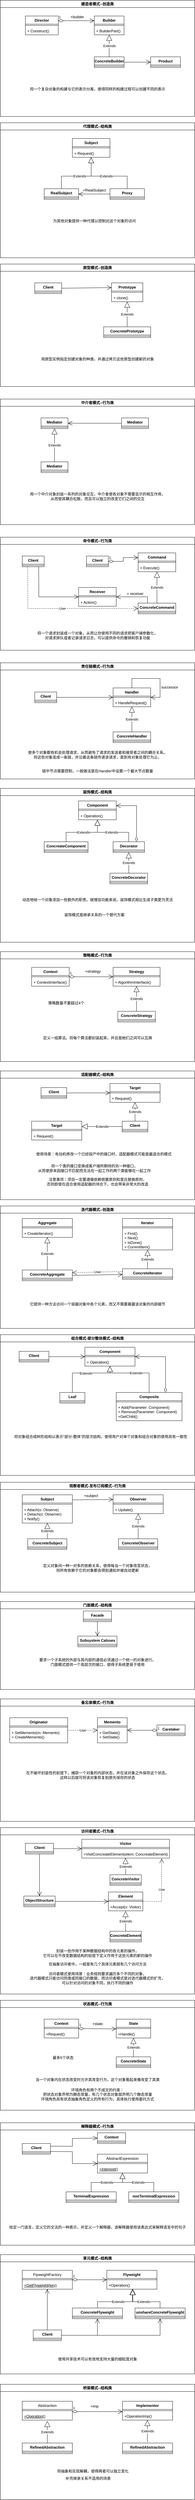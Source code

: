 <mxfile version="21.3.0" type="github">
  <diagram id="C5RBs43oDa-KdzZeNtuy" name="Page-1">
    <mxGraphModel dx="1434" dy="8947" grid="1" gridSize="10" guides="1" tooltips="1" connect="1" arrows="1" fold="1" page="1" pageScale="1" pageWidth="827" pageHeight="1169" math="0" shadow="0">
      <root>
        <mxCell id="WIyWlLk6GJQsqaUBKTNV-0" />
        <mxCell id="WIyWlLk6GJQsqaUBKTNV-1" parent="WIyWlLk6GJQsqaUBKTNV-0" />
        <mxCell id="6ICss55W7RaOTWumy3QS-1" value="桥梁模式--结构类" style="swimlane;whiteSpace=wrap;html=1;" parent="WIyWlLk6GJQsqaUBKTNV-1" vertex="1">
          <mxGeometry x="90" y="323" width="620" height="367" as="geometry" />
        </mxCell>
        <mxCell id="zkfFHV4jXpPFQw0GAbJ--6" value="Abstraction" style="swimlane;fontStyle=0;align=center;verticalAlign=top;childLayout=stackLayout;horizontal=1;startSize=26;horizontalStack=0;resizeParent=1;resizeLast=0;collapsible=1;marginBottom=0;rounded=0;shadow=0;strokeWidth=1;" parent="6ICss55W7RaOTWumy3QS-1" vertex="1">
          <mxGeometry x="70" y="54" width="160" height="60" as="geometry">
            <mxRectangle x="130" y="380" width="160" height="26" as="alternateBounds" />
          </mxGeometry>
        </mxCell>
        <mxCell id="zkfFHV4jXpPFQw0GAbJ--9" value="" style="line;html=1;strokeWidth=1;align=left;verticalAlign=middle;spacingTop=-1;spacingLeft=3;spacingRight=3;rotatable=0;labelPosition=right;points=[];portConstraint=eastwest;" parent="zkfFHV4jXpPFQw0GAbJ--6" vertex="1">
          <mxGeometry y="26" width="160" height="8" as="geometry" />
        </mxCell>
        <mxCell id="6ICss55W7RaOTWumy3QS-7" value="1" style="endArrow=open;html=1;endSize=12;startArrow=diamondThin;startSize=14;startFill=0;edgeStyle=orthogonalEdgeStyle;align=left;verticalAlign=bottom;rounded=0;" parent="zkfFHV4jXpPFQw0GAbJ--6" edge="1">
          <mxGeometry x="-1" y="3" relative="1" as="geometry">
            <mxPoint x="160" y="33" as="sourcePoint" />
            <mxPoint x="320" y="33" as="targetPoint" />
          </mxGeometry>
        </mxCell>
        <mxCell id="zkfFHV4jXpPFQw0GAbJ--10" value="+Operation()" style="text;align=left;verticalAlign=top;spacingLeft=4;spacingRight=4;overflow=hidden;rotatable=0;points=[[0,0.5],[1,0.5]];portConstraint=eastwest;fontStyle=4" parent="zkfFHV4jXpPFQw0GAbJ--6" vertex="1">
          <mxGeometry y="34" width="160" height="26" as="geometry" />
        </mxCell>
        <mxCell id="6ICss55W7RaOTWumy3QS-2" value="Implementor" style="swimlane;fontStyle=1;align=center;verticalAlign=top;childLayout=stackLayout;horizontal=1;startSize=26;horizontalStack=0;resizeParent=1;resizeParentMax=0;resizeLast=0;collapsible=1;marginBottom=0;whiteSpace=wrap;html=1;" parent="6ICss55W7RaOTWumy3QS-1" vertex="1">
          <mxGeometry x="390" y="54" width="160" height="60" as="geometry" />
        </mxCell>
        <mxCell id="6ICss55W7RaOTWumy3QS-4" value="" style="line;strokeWidth=1;fillColor=none;align=left;verticalAlign=middle;spacingTop=-1;spacingLeft=3;spacingRight=3;rotatable=0;labelPosition=right;points=[];portConstraint=eastwest;strokeColor=inherit;" parent="6ICss55W7RaOTWumy3QS-2" vertex="1">
          <mxGeometry y="26" width="160" height="8" as="geometry" />
        </mxCell>
        <mxCell id="6ICss55W7RaOTWumy3QS-5" value="+OperationImp()" style="text;strokeColor=none;fillColor=none;align=left;verticalAlign=top;spacingLeft=4;spacingRight=4;overflow=hidden;rotatable=0;points=[[0,0.5],[1,0.5]];portConstraint=eastwest;whiteSpace=wrap;html=1;" parent="6ICss55W7RaOTWumy3QS-2" vertex="1">
          <mxGeometry y="34" width="160" height="26" as="geometry" />
        </mxCell>
        <mxCell id="6ICss55W7RaOTWumy3QS-9" value="RefinedAbstraction" style="swimlane;fontStyle=1;align=center;verticalAlign=top;childLayout=stackLayout;horizontal=1;startSize=26;horizontalStack=0;resizeParent=1;resizeParentMax=0;resizeLast=0;collapsible=1;marginBottom=0;whiteSpace=wrap;html=1;" parent="6ICss55W7RaOTWumy3QS-1" vertex="1">
          <mxGeometry x="70" y="187" width="160" height="34" as="geometry" />
        </mxCell>
        <mxCell id="6ICss55W7RaOTWumy3QS-11" value="" style="line;strokeWidth=1;fillColor=none;align=left;verticalAlign=middle;spacingTop=-1;spacingLeft=3;spacingRight=3;rotatable=0;labelPosition=right;points=[];portConstraint=eastwest;strokeColor=inherit;" parent="6ICss55W7RaOTWumy3QS-9" vertex="1">
          <mxGeometry y="26" width="160" height="8" as="geometry" />
        </mxCell>
        <mxCell id="6ICss55W7RaOTWumy3QS-13" value="RefinedAbstraction" style="swimlane;fontStyle=1;align=center;verticalAlign=top;childLayout=stackLayout;horizontal=1;startSize=26;horizontalStack=0;resizeParent=1;resizeParentMax=0;resizeLast=0;collapsible=1;marginBottom=0;whiteSpace=wrap;html=1;" parent="6ICss55W7RaOTWumy3QS-1" vertex="1">
          <mxGeometry x="390" y="187" width="160" height="34" as="geometry" />
        </mxCell>
        <mxCell id="6ICss55W7RaOTWumy3QS-14" value="" style="line;strokeWidth=1;fillColor=none;align=left;verticalAlign=middle;spacingTop=-1;spacingLeft=3;spacingRight=3;rotatable=0;labelPosition=right;points=[];portConstraint=eastwest;strokeColor=inherit;" parent="6ICss55W7RaOTWumy3QS-13" vertex="1">
          <mxGeometry y="26" width="160" height="8" as="geometry" />
        </mxCell>
        <mxCell id="6ICss55W7RaOTWumy3QS-16" value="Extends" style="endArrow=block;endSize=16;endFill=0;html=1;rounded=0;exitX=0.5;exitY=0;exitDx=0;exitDy=0;" parent="6ICss55W7RaOTWumy3QS-1" source="6ICss55W7RaOTWumy3QS-9" edge="1">
          <mxGeometry width="160" relative="1" as="geometry">
            <mxPoint x="270" y="147" as="sourcePoint" />
            <mxPoint x="150" y="117" as="targetPoint" />
          </mxGeometry>
        </mxCell>
        <mxCell id="6ICss55W7RaOTWumy3QS-17" value="Extends" style="endArrow=block;endSize=16;endFill=0;html=1;rounded=0;exitX=0.5;exitY=0;exitDx=0;exitDy=0;" parent="6ICss55W7RaOTWumy3QS-1" edge="1">
          <mxGeometry width="160" relative="1" as="geometry">
            <mxPoint x="469.5" y="184" as="sourcePoint" />
            <mxPoint x="469.5" y="114" as="targetPoint" />
          </mxGeometry>
        </mxCell>
        <mxCell id="6ICss55W7RaOTWumy3QS-18" value="将抽象和实现解耦，使得两者可以独立变化" style="text;html=1;align=center;verticalAlign=middle;resizable=0;points=[];autosize=1;strokeColor=none;fillColor=none;" parent="6ICss55W7RaOTWumy3QS-1" vertex="1">
          <mxGeometry x="170" y="262" width="250" height="30" as="geometry" />
        </mxCell>
        <mxCell id="6ICss55W7RaOTWumy3QS-8" value="+imp" style="text;html=1;align=center;verticalAlign=middle;resizable=0;points=[];autosize=1;strokeColor=none;fillColor=none;" parent="WIyWlLk6GJQsqaUBKTNV-1" vertex="1">
          <mxGeometry x="365" y="378" width="50" height="30" as="geometry" />
        </mxCell>
        <mxCell id="6ICss55W7RaOTWumy3QS-19" value="补充继承关系不适用的场景" style="text;html=1;align=center;verticalAlign=middle;resizable=0;points=[];autosize=1;strokeColor=none;fillColor=none;" parent="WIyWlLk6GJQsqaUBKTNV-1" vertex="1">
          <mxGeometry x="285" y="608" width="170" height="30" as="geometry" />
        </mxCell>
        <mxCell id="6ICss55W7RaOTWumy3QS-20" value="享元模式--结构类" style="swimlane;whiteSpace=wrap;html=1;" parent="WIyWlLk6GJQsqaUBKTNV-1" vertex="1">
          <mxGeometry x="90" y="-90" width="620" height="380" as="geometry" />
        </mxCell>
        <mxCell id="6ICss55W7RaOTWumy3QS-21" value="FlyweightFactory" style="swimlane;fontStyle=0;align=center;verticalAlign=top;childLayout=stackLayout;horizontal=1;startSize=26;horizontalStack=0;resizeParent=1;resizeLast=0;collapsible=1;marginBottom=0;rounded=0;shadow=0;strokeWidth=1;" parent="6ICss55W7RaOTWumy3QS-20" vertex="1">
          <mxGeometry x="70" y="50" width="160" height="60" as="geometry">
            <mxRectangle x="130" y="380" width="160" height="26" as="alternateBounds" />
          </mxGeometry>
        </mxCell>
        <mxCell id="6ICss55W7RaOTWumy3QS-22" value="" style="line;html=1;strokeWidth=1;align=left;verticalAlign=middle;spacingTop=-1;spacingLeft=3;spacingRight=3;rotatable=0;labelPosition=right;points=[];portConstraint=eastwest;" parent="6ICss55W7RaOTWumy3QS-21" vertex="1">
          <mxGeometry y="26" width="160" height="8" as="geometry" />
        </mxCell>
        <mxCell id="6ICss55W7RaOTWumy3QS-24" value="+GetFlyweight(key)" style="text;align=left;verticalAlign=top;spacingLeft=4;spacingRight=4;overflow=hidden;rotatable=0;points=[[0,0.5],[1,0.5]];portConstraint=eastwest;fontStyle=4" parent="6ICss55W7RaOTWumy3QS-21" vertex="1">
          <mxGeometry y="34" width="160" height="26" as="geometry" />
        </mxCell>
        <mxCell id="6ICss55W7RaOTWumy3QS-25" value="Flyweight" style="swimlane;fontStyle=1;align=center;verticalAlign=top;childLayout=stackLayout;horizontal=1;startSize=26;horizontalStack=0;resizeParent=1;resizeParentMax=0;resizeLast=0;collapsible=1;marginBottom=0;whiteSpace=wrap;html=1;" parent="6ICss55W7RaOTWumy3QS-20" vertex="1">
          <mxGeometry x="340" y="50" width="160" height="60" as="geometry" />
        </mxCell>
        <mxCell id="6ICss55W7RaOTWumy3QS-26" value="" style="line;strokeWidth=1;fillColor=none;align=left;verticalAlign=middle;spacingTop=-1;spacingLeft=3;spacingRight=3;rotatable=0;labelPosition=right;points=[];portConstraint=eastwest;strokeColor=inherit;" parent="6ICss55W7RaOTWumy3QS-25" vertex="1">
          <mxGeometry y="26" width="160" height="8" as="geometry" />
        </mxCell>
        <mxCell id="6ICss55W7RaOTWumy3QS-27" value="+Operation()" style="text;strokeColor=none;fillColor=none;align=left;verticalAlign=top;spacingLeft=4;spacingRight=4;overflow=hidden;rotatable=0;points=[[0,0.5],[1,0.5]];portConstraint=eastwest;whiteSpace=wrap;html=1;" parent="6ICss55W7RaOTWumy3QS-25" vertex="1">
          <mxGeometry y="34" width="160" height="26" as="geometry" />
        </mxCell>
        <mxCell id="6ICss55W7RaOTWumy3QS-28" value="ConcreteFlyweight" style="swimlane;fontStyle=1;align=center;verticalAlign=top;childLayout=stackLayout;horizontal=1;startSize=26;horizontalStack=0;resizeParent=1;resizeParentMax=0;resizeLast=0;collapsible=1;marginBottom=0;whiteSpace=wrap;html=1;" parent="6ICss55W7RaOTWumy3QS-20" vertex="1">
          <mxGeometry x="230" y="170" width="160" height="34" as="geometry" />
        </mxCell>
        <mxCell id="6ICss55W7RaOTWumy3QS-29" value="" style="line;strokeWidth=1;fillColor=none;align=left;verticalAlign=middle;spacingTop=-1;spacingLeft=3;spacingRight=3;rotatable=0;labelPosition=right;points=[];portConstraint=eastwest;strokeColor=inherit;" parent="6ICss55W7RaOTWumy3QS-28" vertex="1">
          <mxGeometry y="26" width="160" height="8" as="geometry" />
        </mxCell>
        <mxCell id="6ICss55W7RaOTWumy3QS-30" value="unshareConcreteFlyweight" style="swimlane;fontStyle=1;align=center;verticalAlign=top;childLayout=stackLayout;horizontal=1;startSize=26;horizontalStack=0;resizeParent=1;resizeParentMax=0;resizeLast=0;collapsible=1;marginBottom=0;whiteSpace=wrap;html=1;" parent="6ICss55W7RaOTWumy3QS-20" vertex="1">
          <mxGeometry x="430" y="170" width="160" height="34" as="geometry" />
        </mxCell>
        <mxCell id="6ICss55W7RaOTWumy3QS-31" value="" style="line;strokeWidth=1;fillColor=none;align=left;verticalAlign=middle;spacingTop=-1;spacingLeft=3;spacingRight=3;rotatable=0;labelPosition=right;points=[];portConstraint=eastwest;strokeColor=inherit;" parent="6ICss55W7RaOTWumy3QS-30" vertex="1">
          <mxGeometry y="26" width="160" height="8" as="geometry" />
        </mxCell>
        <mxCell id="6ICss55W7RaOTWumy3QS-23" value="1" style="endArrow=open;html=1;endSize=12;startArrow=diamondThin;startSize=14;startFill=0;edgeStyle=orthogonalEdgeStyle;align=left;verticalAlign=bottom;rounded=0;entryX=0;entryY=0.5;entryDx=0;entryDy=0;exitX=1;exitY=0.5;exitDx=0;exitDy=0;" parent="6ICss55W7RaOTWumy3QS-20" source="6ICss55W7RaOTWumy3QS-21" target="6ICss55W7RaOTWumy3QS-25" edge="1">
          <mxGeometry x="-1" y="3" relative="1" as="geometry">
            <mxPoint x="260" y="70" as="sourcePoint" />
            <mxPoint x="310" y="80" as="targetPoint" />
          </mxGeometry>
        </mxCell>
        <mxCell id="6ICss55W7RaOTWumy3QS-32" value="Extends" style="endArrow=block;endSize=16;endFill=0;html=1;rounded=0;exitX=0.5;exitY=0;exitDx=0;exitDy=0;" parent="6ICss55W7RaOTWumy3QS-20" source="6ICss55W7RaOTWumy3QS-28" edge="1">
          <mxGeometry width="160" relative="1" as="geometry">
            <mxPoint x="260" y="130" as="sourcePoint" />
            <mxPoint x="422" y="110" as="targetPoint" />
            <Array as="points">
              <mxPoint x="310" y="150" />
              <mxPoint x="422" y="150" />
            </Array>
          </mxGeometry>
        </mxCell>
        <mxCell id="6ICss55W7RaOTWumy3QS-33" value="Extends" style="endArrow=block;endSize=16;endFill=0;html=1;rounded=0;exitX=0.5;exitY=0;exitDx=0;exitDy=0;" parent="6ICss55W7RaOTWumy3QS-20" source="6ICss55W7RaOTWumy3QS-30" edge="1">
          <mxGeometry width="160" relative="1" as="geometry">
            <mxPoint x="440" y="140" as="sourcePoint" />
            <mxPoint x="423" y="110" as="targetPoint" />
            <Array as="points">
              <mxPoint x="510" y="150" />
              <mxPoint x="423" y="150" />
            </Array>
          </mxGeometry>
        </mxCell>
        <mxCell id="6ICss55W7RaOTWumy3QS-34" value="Client" style="swimlane;fontStyle=1;align=center;verticalAlign=top;childLayout=stackLayout;horizontal=1;startSize=26;horizontalStack=0;resizeParent=1;resizeParentMax=0;resizeLast=0;collapsible=1;marginBottom=0;whiteSpace=wrap;html=1;" parent="6ICss55W7RaOTWumy3QS-20" vertex="1">
          <mxGeometry x="105" y="240" width="90" height="34" as="geometry" />
        </mxCell>
        <mxCell id="6ICss55W7RaOTWumy3QS-35" value="" style="line;strokeWidth=1;fillColor=none;align=left;verticalAlign=middle;spacingTop=-1;spacingLeft=3;spacingRight=3;rotatable=0;labelPosition=right;points=[];portConstraint=eastwest;strokeColor=inherit;" parent="6ICss55W7RaOTWumy3QS-34" vertex="1">
          <mxGeometry y="26" width="90" height="8" as="geometry" />
        </mxCell>
        <mxCell id="6ICss55W7RaOTWumy3QS-36" value="" style="endArrow=open;endFill=1;endSize=12;html=1;rounded=0;exitX=1;exitY=0.5;exitDx=0;exitDy=0;entryX=0.5;entryY=1;entryDx=0;entryDy=0;" parent="6ICss55W7RaOTWumy3QS-20" source="6ICss55W7RaOTWumy3QS-34" target="6ICss55W7RaOTWumy3QS-28" edge="1">
          <mxGeometry width="160" relative="1" as="geometry">
            <mxPoint x="220" y="256.5" as="sourcePoint" />
            <mxPoint x="380" y="256.5" as="targetPoint" />
            <Array as="points">
              <mxPoint x="310" y="257" />
            </Array>
          </mxGeometry>
        </mxCell>
        <mxCell id="6ICss55W7RaOTWumy3QS-37" value="" style="endArrow=open;endFill=1;endSize=12;html=1;rounded=0;exitX=1;exitY=0.5;exitDx=0;exitDy=0;entryX=0.5;entryY=1;entryDx=0;entryDy=0;" parent="6ICss55W7RaOTWumy3QS-20" source="6ICss55W7RaOTWumy3QS-34" target="6ICss55W7RaOTWumy3QS-30" edge="1">
          <mxGeometry width="160" relative="1" as="geometry">
            <mxPoint x="340" y="250" as="sourcePoint" />
            <mxPoint x="500" y="250" as="targetPoint" />
            <Array as="points">
              <mxPoint x="510" y="257" />
            </Array>
          </mxGeometry>
        </mxCell>
        <mxCell id="6ICss55W7RaOTWumy3QS-38" value="" style="endArrow=open;endFill=1;endSize=12;html=1;rounded=0;exitX=0.5;exitY=0;exitDx=0;exitDy=0;" parent="6ICss55W7RaOTWumy3QS-20" source="6ICss55W7RaOTWumy3QS-34" edge="1">
          <mxGeometry width="160" relative="1" as="geometry">
            <mxPoint x="30" y="160" as="sourcePoint" />
            <mxPoint x="150" y="110" as="targetPoint" />
          </mxGeometry>
        </mxCell>
        <mxCell id="6ICss55W7RaOTWumy3QS-39" value="使用共享技术可以有效地支持大量的细粒度对象" style="text;html=1;align=center;verticalAlign=middle;resizable=0;points=[];autosize=1;strokeColor=none;fillColor=none;" parent="WIyWlLk6GJQsqaUBKTNV-1" vertex="1">
          <mxGeometry x="260" y="228" width="280" height="30" as="geometry" />
        </mxCell>
        <mxCell id="6ICss55W7RaOTWumy3QS-40" value="解释器模式--行为类" style="swimlane;whiteSpace=wrap;html=1;" parent="WIyWlLk6GJQsqaUBKTNV-1" vertex="1">
          <mxGeometry x="90" y="-510" width="620" height="390" as="geometry" />
        </mxCell>
        <mxCell id="6ICss55W7RaOTWumy3QS-41" value="AbstractExpression" style="swimlane;fontStyle=0;align=center;verticalAlign=top;childLayout=stackLayout;horizontal=1;startSize=26;horizontalStack=0;resizeParent=1;resizeLast=0;collapsible=1;marginBottom=0;rounded=0;shadow=0;strokeWidth=1;" parent="6ICss55W7RaOTWumy3QS-40" vertex="1">
          <mxGeometry x="310" y="100" width="160" height="60" as="geometry">
            <mxRectangle x="130" y="380" width="160" height="26" as="alternateBounds" />
          </mxGeometry>
        </mxCell>
        <mxCell id="6ICss55W7RaOTWumy3QS-42" value="" style="line;html=1;strokeWidth=1;align=left;verticalAlign=middle;spacingTop=-1;spacingLeft=3;spacingRight=3;rotatable=0;labelPosition=right;points=[];portConstraint=eastwest;" parent="6ICss55W7RaOTWumy3QS-41" vertex="1">
          <mxGeometry y="26" width="160" height="8" as="geometry" />
        </mxCell>
        <mxCell id="6ICss55W7RaOTWumy3QS-43" value="+Interpret()" style="text;align=left;verticalAlign=top;spacingLeft=4;spacingRight=4;overflow=hidden;rotatable=0;points=[[0,0.5],[1,0.5]];portConstraint=eastwest;fontStyle=4" parent="6ICss55W7RaOTWumy3QS-41" vertex="1">
          <mxGeometry y="34" width="160" height="26" as="geometry" />
        </mxCell>
        <mxCell id="6ICss55W7RaOTWumy3QS-44" value="TerminalExpression" style="swimlane;fontStyle=1;align=center;verticalAlign=top;childLayout=stackLayout;horizontal=1;startSize=26;horizontalStack=0;resizeParent=1;resizeParentMax=0;resizeLast=0;collapsible=1;marginBottom=0;whiteSpace=wrap;html=1;" parent="6ICss55W7RaOTWumy3QS-40" vertex="1">
          <mxGeometry x="210" y="220" width="160" height="34" as="geometry" />
        </mxCell>
        <mxCell id="6ICss55W7RaOTWumy3QS-45" value="" style="line;strokeWidth=1;fillColor=none;align=left;verticalAlign=middle;spacingTop=-1;spacingLeft=3;spacingRight=3;rotatable=0;labelPosition=right;points=[];portConstraint=eastwest;strokeColor=inherit;" parent="6ICss55W7RaOTWumy3QS-44" vertex="1">
          <mxGeometry y="26" width="160" height="8" as="geometry" />
        </mxCell>
        <mxCell id="6ICss55W7RaOTWumy3QS-46" value="nonTerminalExpression" style="swimlane;fontStyle=1;align=center;verticalAlign=top;childLayout=stackLayout;horizontal=1;startSize=26;horizontalStack=0;resizeParent=1;resizeParentMax=0;resizeLast=0;collapsible=1;marginBottom=0;whiteSpace=wrap;html=1;" parent="6ICss55W7RaOTWumy3QS-40" vertex="1">
          <mxGeometry x="410" y="220" width="160" height="34" as="geometry" />
        </mxCell>
        <mxCell id="6ICss55W7RaOTWumy3QS-47" value="" style="line;strokeWidth=1;fillColor=none;align=left;verticalAlign=middle;spacingTop=-1;spacingLeft=3;spacingRight=3;rotatable=0;labelPosition=right;points=[];portConstraint=eastwest;strokeColor=inherit;" parent="6ICss55W7RaOTWumy3QS-46" vertex="1">
          <mxGeometry y="26" width="160" height="8" as="geometry" />
        </mxCell>
        <mxCell id="6ICss55W7RaOTWumy3QS-48" value="Extends" style="endArrow=block;endSize=16;endFill=0;html=1;rounded=0;exitX=0.5;exitY=0;exitDx=0;exitDy=0;" parent="6ICss55W7RaOTWumy3QS-40" source="6ICss55W7RaOTWumy3QS-44" edge="1">
          <mxGeometry width="160" relative="1" as="geometry">
            <mxPoint x="310" y="190" as="sourcePoint" />
            <mxPoint x="390" y="160" as="targetPoint" />
            <Array as="points">
              <mxPoint x="290" y="190" />
              <mxPoint x="390" y="190" />
            </Array>
          </mxGeometry>
        </mxCell>
        <mxCell id="6ICss55W7RaOTWumy3QS-49" value="Extends" style="endArrow=block;endSize=16;endFill=0;html=1;rounded=0;exitX=0.5;exitY=0;exitDx=0;exitDy=0;" parent="6ICss55W7RaOTWumy3QS-40" source="6ICss55W7RaOTWumy3QS-46" edge="1">
          <mxGeometry width="160" relative="1" as="geometry">
            <mxPoint x="430" y="190" as="sourcePoint" />
            <mxPoint x="390" y="160" as="targetPoint" />
            <Array as="points">
              <mxPoint x="490" y="190" />
              <mxPoint x="390" y="190" />
            </Array>
          </mxGeometry>
        </mxCell>
        <mxCell id="6ICss55W7RaOTWumy3QS-50" value="Client" style="swimlane;fontStyle=1;align=center;verticalAlign=top;childLayout=stackLayout;horizontal=1;startSize=26;horizontalStack=0;resizeParent=1;resizeParentMax=0;resizeLast=0;collapsible=1;marginBottom=0;whiteSpace=wrap;html=1;" parent="6ICss55W7RaOTWumy3QS-40" vertex="1">
          <mxGeometry x="70" y="66" width="90" height="34" as="geometry" />
        </mxCell>
        <mxCell id="6ICss55W7RaOTWumy3QS-51" value="" style="line;strokeWidth=1;fillColor=none;align=left;verticalAlign=middle;spacingTop=-1;spacingLeft=3;spacingRight=3;rotatable=0;labelPosition=right;points=[];portConstraint=eastwest;strokeColor=inherit;" parent="6ICss55W7RaOTWumy3QS-50" vertex="1">
          <mxGeometry y="26" width="90" height="8" as="geometry" />
        </mxCell>
        <mxCell id="6ICss55W7RaOTWumy3QS-52" value="Context" style="swimlane;fontStyle=1;align=center;verticalAlign=top;childLayout=stackLayout;horizontal=1;startSize=26;horizontalStack=0;resizeParent=1;resizeParentMax=0;resizeLast=0;collapsible=1;marginBottom=0;whiteSpace=wrap;html=1;" parent="6ICss55W7RaOTWumy3QS-40" vertex="1">
          <mxGeometry x="310" y="32" width="90" height="34" as="geometry" />
        </mxCell>
        <mxCell id="6ICss55W7RaOTWumy3QS-53" value="" style="line;strokeWidth=1;fillColor=none;align=left;verticalAlign=middle;spacingTop=-1;spacingLeft=3;spacingRight=3;rotatable=0;labelPosition=right;points=[];portConstraint=eastwest;strokeColor=inherit;" parent="6ICss55W7RaOTWumy3QS-52" vertex="1">
          <mxGeometry y="26" width="90" height="8" as="geometry" />
        </mxCell>
        <mxCell id="6ICss55W7RaOTWumy3QS-54" value="" style="endArrow=open;endFill=1;endSize=12;html=1;rounded=0;entryX=0;entryY=0.5;entryDx=0;entryDy=0;exitX=1;exitY=0.25;exitDx=0;exitDy=0;" parent="6ICss55W7RaOTWumy3QS-40" source="6ICss55W7RaOTWumy3QS-50" target="6ICss55W7RaOTWumy3QS-52" edge="1">
          <mxGeometry width="160" relative="1" as="geometry">
            <mxPoint x="170" y="80" as="sourcePoint" />
            <mxPoint x="330" y="80" as="targetPoint" />
            <Array as="points">
              <mxPoint x="230" y="75" />
              <mxPoint x="230" y="50" />
            </Array>
          </mxGeometry>
        </mxCell>
        <mxCell id="6ICss55W7RaOTWumy3QS-55" value="" style="endArrow=open;endFill=1;endSize=12;html=1;rounded=0;entryX=0;entryY=0.5;entryDx=0;entryDy=0;exitX=1;exitY=0.75;exitDx=0;exitDy=0;" parent="6ICss55W7RaOTWumy3QS-40" source="6ICss55W7RaOTWumy3QS-50" target="6ICss55W7RaOTWumy3QS-41" edge="1">
          <mxGeometry width="160" relative="1" as="geometry">
            <mxPoint x="100" y="150" as="sourcePoint" />
            <mxPoint x="260" y="150" as="targetPoint" />
            <Array as="points">
              <mxPoint x="230" y="92" />
              <mxPoint x="230" y="130" />
            </Array>
          </mxGeometry>
        </mxCell>
        <mxCell id="6ICss55W7RaOTWumy3QS-56" value="给定一门语言，定义它的文法的一种表示，并定义一个解释器，该解释器使用该表达式来解释语言中的句子" style="text;html=1;align=center;verticalAlign=middle;resizable=0;points=[];autosize=1;strokeColor=none;fillColor=none;" parent="WIyWlLk6GJQsqaUBKTNV-1" vertex="1">
          <mxGeometry x="105" y="-192" width="590" height="30" as="geometry" />
        </mxCell>
        <mxCell id="6ICss55W7RaOTWumy3QS-57" value="状态模式--行为类" style="swimlane;whiteSpace=wrap;html=1;" parent="WIyWlLk6GJQsqaUBKTNV-1" vertex="1">
          <mxGeometry x="90" y="-900" width="620" height="350" as="geometry" />
        </mxCell>
        <mxCell id="6ICss55W7RaOTWumy3QS-60" value="Context" style="swimlane;fontStyle=1;align=center;verticalAlign=top;childLayout=stackLayout;horizontal=1;startSize=26;horizontalStack=0;resizeParent=1;resizeParentMax=0;resizeLast=0;collapsible=1;marginBottom=0;whiteSpace=wrap;html=1;" parent="6ICss55W7RaOTWumy3QS-57" vertex="1">
          <mxGeometry x="140" y="60" width="110" height="60" as="geometry" />
        </mxCell>
        <mxCell id="6ICss55W7RaOTWumy3QS-62" value="" style="line;strokeWidth=1;fillColor=none;align=left;verticalAlign=middle;spacingTop=-1;spacingLeft=3;spacingRight=3;rotatable=0;labelPosition=right;points=[];portConstraint=eastwest;strokeColor=inherit;" parent="6ICss55W7RaOTWumy3QS-60" vertex="1">
          <mxGeometry y="26" width="110" height="8" as="geometry" />
        </mxCell>
        <mxCell id="6ICss55W7RaOTWumy3QS-70" value="1" style="endArrow=open;html=1;endSize=12;startArrow=diamondThin;startSize=14;startFill=0;edgeStyle=orthogonalEdgeStyle;align=left;verticalAlign=bottom;rounded=0;entryX=0;entryY=0.625;entryDx=0;entryDy=0;entryPerimeter=0;" parent="6ICss55W7RaOTWumy3QS-60" target="6ICss55W7RaOTWumy3QS-65" edge="1">
          <mxGeometry x="-1" y="3" relative="1" as="geometry">
            <mxPoint x="110" y="30" as="sourcePoint" />
            <mxPoint x="270" y="30" as="targetPoint" />
          </mxGeometry>
        </mxCell>
        <mxCell id="6ICss55W7RaOTWumy3QS-63" value="+Request()" style="text;strokeColor=none;fillColor=none;align=left;verticalAlign=top;spacingLeft=4;spacingRight=4;overflow=hidden;rotatable=0;points=[[0,0.5],[1,0.5]];portConstraint=eastwest;whiteSpace=wrap;html=1;" parent="6ICss55W7RaOTWumy3QS-60" vertex="1">
          <mxGeometry y="34" width="110" height="26" as="geometry" />
        </mxCell>
        <mxCell id="6ICss55W7RaOTWumy3QS-64" value="State" style="swimlane;fontStyle=1;align=center;verticalAlign=top;childLayout=stackLayout;horizontal=1;startSize=26;horizontalStack=0;resizeParent=1;resizeParentMax=0;resizeLast=0;collapsible=1;marginBottom=0;whiteSpace=wrap;html=1;" parent="6ICss55W7RaOTWumy3QS-57" vertex="1">
          <mxGeometry x="370" y="60" width="110" height="60" as="geometry" />
        </mxCell>
        <mxCell id="6ICss55W7RaOTWumy3QS-65" value="" style="line;strokeWidth=1;fillColor=none;align=left;verticalAlign=middle;spacingTop=-1;spacingLeft=3;spacingRight=3;rotatable=0;labelPosition=right;points=[];portConstraint=eastwest;strokeColor=inherit;" parent="6ICss55W7RaOTWumy3QS-64" vertex="1">
          <mxGeometry y="26" width="110" height="8" as="geometry" />
        </mxCell>
        <mxCell id="6ICss55W7RaOTWumy3QS-66" value="+Handle()" style="text;strokeColor=none;fillColor=none;align=left;verticalAlign=top;spacingLeft=4;spacingRight=4;overflow=hidden;rotatable=0;points=[[0,0.5],[1,0.5]];portConstraint=eastwest;whiteSpace=wrap;html=1;" parent="6ICss55W7RaOTWumy3QS-64" vertex="1">
          <mxGeometry y="34" width="110" height="26" as="geometry" />
        </mxCell>
        <mxCell id="6ICss55W7RaOTWumy3QS-67" value="ConcreteState" style="swimlane;fontStyle=1;align=center;verticalAlign=top;childLayout=stackLayout;horizontal=1;startSize=26;horizontalStack=0;resizeParent=1;resizeParentMax=0;resizeLast=0;collapsible=1;marginBottom=0;whiteSpace=wrap;html=1;" parent="6ICss55W7RaOTWumy3QS-57" vertex="1">
          <mxGeometry x="370" y="180" width="110" height="34" as="geometry" />
        </mxCell>
        <mxCell id="6ICss55W7RaOTWumy3QS-68" value="" style="line;strokeWidth=1;fillColor=none;align=left;verticalAlign=middle;spacingTop=-1;spacingLeft=3;spacingRight=3;rotatable=0;labelPosition=right;points=[];portConstraint=eastwest;strokeColor=inherit;" parent="6ICss55W7RaOTWumy3QS-67" vertex="1">
          <mxGeometry y="26" width="110" height="8" as="geometry" />
        </mxCell>
        <mxCell id="6ICss55W7RaOTWumy3QS-71" value="+state" style="text;html=1;align=center;verticalAlign=middle;resizable=0;points=[];autosize=1;strokeColor=none;fillColor=none;" parent="6ICss55W7RaOTWumy3QS-57" vertex="1">
          <mxGeometry x="280" y="60" width="60" height="30" as="geometry" />
        </mxCell>
        <mxCell id="6ICss55W7RaOTWumy3QS-72" value="Extends" style="endArrow=block;endSize=16;endFill=0;html=1;rounded=0;exitX=0.5;exitY=0;exitDx=0;exitDy=0;" parent="6ICss55W7RaOTWumy3QS-57" source="6ICss55W7RaOTWumy3QS-67" edge="1">
          <mxGeometry width="160" relative="1" as="geometry">
            <mxPoint x="310" y="140" as="sourcePoint" />
            <mxPoint x="425" y="120" as="targetPoint" />
          </mxGeometry>
        </mxCell>
        <mxCell id="6ICss55W7RaOTWumy3QS-73" value="当一个对象内在状态改变时允许其改变行为，这个对象看起来像改变了其类" style="text;html=1;align=center;verticalAlign=middle;resizable=0;points=[];autosize=1;strokeColor=none;fillColor=none;" parent="6ICss55W7RaOTWumy3QS-57" vertex="1">
          <mxGeometry x="100" y="238" width="420" height="30" as="geometry" />
        </mxCell>
        <mxCell id="6ICss55W7RaOTWumy3QS-74" value="环境角色有两个不成文的约束：&lt;br&gt;把状态对象声明为静态常量，有几个状态对象就声明几个静态常量&lt;br&gt;环境角色具有状态抽象角色定义的所有行为，具体执行使用委托方式" style="text;html=1;align=center;verticalAlign=middle;resizable=0;points=[];autosize=1;strokeColor=none;fillColor=none;" parent="6ICss55W7RaOTWumy3QS-57" vertex="1">
          <mxGeometry x="120" y="270" width="380" height="60" as="geometry" />
        </mxCell>
        <mxCell id="11gKIhfqWF8Fhhnc01fx-0" value="访问者模式--行为类" style="swimlane;whiteSpace=wrap;html=1;" parent="WIyWlLk6GJQsqaUBKTNV-1" vertex="1">
          <mxGeometry x="90" y="-1450" width="620" height="530" as="geometry" />
        </mxCell>
        <mxCell id="11gKIhfqWF8Fhhnc01fx-5" value="Client" style="swimlane;fontStyle=1;align=center;verticalAlign=top;childLayout=stackLayout;horizontal=1;startSize=26;horizontalStack=0;resizeParent=1;resizeParentMax=0;resizeLast=0;collapsible=1;marginBottom=0;whiteSpace=wrap;html=1;" parent="11gKIhfqWF8Fhhnc01fx-0" vertex="1">
          <mxGeometry x="80" y="50" width="90" height="34" as="geometry" />
        </mxCell>
        <mxCell id="11gKIhfqWF8Fhhnc01fx-6" value="" style="line;strokeWidth=1;fillColor=none;align=left;verticalAlign=middle;spacingTop=-1;spacingLeft=3;spacingRight=3;rotatable=0;labelPosition=right;points=[];portConstraint=eastwest;strokeColor=inherit;" parent="11gKIhfqWF8Fhhnc01fx-5" vertex="1">
          <mxGeometry y="26" width="90" height="8" as="geometry" />
        </mxCell>
        <mxCell id="11gKIhfqWF8Fhhnc01fx-7" value="ObjectStructure" style="swimlane;fontStyle=1;align=center;verticalAlign=top;childLayout=stackLayout;horizontal=1;startSize=26;horizontalStack=0;resizeParent=1;resizeParentMax=0;resizeLast=0;collapsible=1;marginBottom=0;whiteSpace=wrap;html=1;" parent="11gKIhfqWF8Fhhnc01fx-0" vertex="1">
          <mxGeometry x="75" y="218" width="100" height="34" as="geometry" />
        </mxCell>
        <mxCell id="11gKIhfqWF8Fhhnc01fx-8" value="" style="line;strokeWidth=1;fillColor=none;align=left;verticalAlign=middle;spacingTop=-1;spacingLeft=3;spacingRight=3;rotatable=0;labelPosition=right;points=[];portConstraint=eastwest;strokeColor=inherit;" parent="11gKIhfqWF8Fhhnc01fx-7" vertex="1">
          <mxGeometry y="26" width="100" height="8" as="geometry" />
        </mxCell>
        <mxCell id="11gKIhfqWF8Fhhnc01fx-9" value="Visitor" style="swimlane;fontStyle=1;align=center;verticalAlign=top;childLayout=stackLayout;horizontal=1;startSize=26;horizontalStack=0;resizeParent=1;resizeParentMax=0;resizeLast=0;collapsible=1;marginBottom=0;whiteSpace=wrap;html=1;" parent="11gKIhfqWF8Fhhnc01fx-0" vertex="1">
          <mxGeometry x="260" y="37" width="280" height="60" as="geometry" />
        </mxCell>
        <mxCell id="11gKIhfqWF8Fhhnc01fx-10" value="" style="line;strokeWidth=1;fillColor=none;align=left;verticalAlign=middle;spacingTop=-1;spacingLeft=3;spacingRight=3;rotatable=0;labelPosition=right;points=[];portConstraint=eastwest;strokeColor=inherit;" parent="11gKIhfqWF8Fhhnc01fx-9" vertex="1">
          <mxGeometry y="26" width="280" height="8" as="geometry" />
        </mxCell>
        <mxCell id="11gKIhfqWF8Fhhnc01fx-11" value="+VisitConcreateElement(elem: ConcreateElement)" style="text;strokeColor=none;fillColor=none;align=left;verticalAlign=top;spacingLeft=4;spacingRight=4;overflow=hidden;rotatable=0;points=[[0,0.5],[1,0.5]];portConstraint=eastwest;whiteSpace=wrap;html=1;" parent="11gKIhfqWF8Fhhnc01fx-9" vertex="1">
          <mxGeometry y="34" width="280" height="26" as="geometry" />
        </mxCell>
        <mxCell id="11gKIhfqWF8Fhhnc01fx-12" value="ConcreteVisitor" style="swimlane;fontStyle=1;align=center;verticalAlign=top;childLayout=stackLayout;horizontal=1;startSize=26;horizontalStack=0;resizeParent=1;resizeParentMax=0;resizeLast=0;collapsible=1;marginBottom=0;whiteSpace=wrap;html=1;" parent="11gKIhfqWF8Fhhnc01fx-0" vertex="1">
          <mxGeometry x="350" y="150" width="100" height="34" as="geometry" />
        </mxCell>
        <mxCell id="11gKIhfqWF8Fhhnc01fx-13" value="" style="line;strokeWidth=1;fillColor=none;align=left;verticalAlign=middle;spacingTop=-1;spacingLeft=3;spacingRight=3;rotatable=0;labelPosition=right;points=[];portConstraint=eastwest;strokeColor=inherit;" parent="11gKIhfqWF8Fhhnc01fx-12" vertex="1">
          <mxGeometry y="26" width="100" height="8" as="geometry" />
        </mxCell>
        <mxCell id="11gKIhfqWF8Fhhnc01fx-14" value="Element" style="swimlane;fontStyle=1;align=center;verticalAlign=top;childLayout=stackLayout;horizontal=1;startSize=26;horizontalStack=0;resizeParent=1;resizeParentMax=0;resizeLast=0;collapsible=1;marginBottom=0;whiteSpace=wrap;html=1;" parent="11gKIhfqWF8Fhhnc01fx-0" vertex="1">
          <mxGeometry x="345" y="205" width="110" height="60" as="geometry" />
        </mxCell>
        <mxCell id="11gKIhfqWF8Fhhnc01fx-15" value="" style="line;strokeWidth=1;fillColor=none;align=left;verticalAlign=middle;spacingTop=-1;spacingLeft=3;spacingRight=3;rotatable=0;labelPosition=right;points=[];portConstraint=eastwest;strokeColor=inherit;" parent="11gKIhfqWF8Fhhnc01fx-14" vertex="1">
          <mxGeometry y="26" width="110" height="8" as="geometry" />
        </mxCell>
        <mxCell id="11gKIhfqWF8Fhhnc01fx-16" value="+Accept(v: Visitor)" style="text;strokeColor=none;fillColor=none;align=left;verticalAlign=top;spacingLeft=4;spacingRight=4;overflow=hidden;rotatable=0;points=[[0,0.5],[1,0.5]];portConstraint=eastwest;whiteSpace=wrap;html=1;" parent="11gKIhfqWF8Fhhnc01fx-14" vertex="1">
          <mxGeometry y="34" width="110" height="26" as="geometry" />
        </mxCell>
        <mxCell id="11gKIhfqWF8Fhhnc01fx-19" value="" style="endArrow=open;endFill=1;endSize=12;html=1;rounded=0;exitX=1;exitY=0.5;exitDx=0;exitDy=0;entryX=0;entryY=0.5;entryDx=0;entryDy=0;" parent="11gKIhfqWF8Fhhnc01fx-0" source="11gKIhfqWF8Fhhnc01fx-5" target="11gKIhfqWF8Fhhnc01fx-9" edge="1">
          <mxGeometry width="160" relative="1" as="geometry">
            <mxPoint x="175" y="120" as="sourcePoint" />
            <mxPoint x="335" y="120" as="targetPoint" />
          </mxGeometry>
        </mxCell>
        <mxCell id="11gKIhfqWF8Fhhnc01fx-20" value="" style="endArrow=open;endFill=1;endSize=12;html=1;rounded=0;exitX=0.5;exitY=1;exitDx=0;exitDy=0;entryX=0.5;entryY=0;entryDx=0;entryDy=0;" parent="11gKIhfqWF8Fhhnc01fx-0" source="11gKIhfqWF8Fhhnc01fx-5" target="11gKIhfqWF8Fhhnc01fx-7" edge="1">
          <mxGeometry width="160" relative="1" as="geometry">
            <mxPoint x="240" y="320" as="sourcePoint" />
            <mxPoint x="400" y="320" as="targetPoint" />
          </mxGeometry>
        </mxCell>
        <mxCell id="11gKIhfqWF8Fhhnc01fx-21" value="" style="endArrow=open;endFill=1;endSize=12;html=1;rounded=0;exitX=1;exitY=0.5;exitDx=0;exitDy=0;entryX=0;entryY=0.5;entryDx=0;entryDy=0;" parent="11gKIhfqWF8Fhhnc01fx-0" source="11gKIhfqWF8Fhhnc01fx-7" target="11gKIhfqWF8Fhhnc01fx-14" edge="1">
          <mxGeometry width="160" relative="1" as="geometry">
            <mxPoint x="240" y="320" as="sourcePoint" />
            <mxPoint x="350" y="235" as="targetPoint" />
          </mxGeometry>
        </mxCell>
        <mxCell id="11gKIhfqWF8Fhhnc01fx-22" value="Use" style="endArrow=open;endSize=12;dashed=1;html=1;rounded=0;entryX=0.911;entryY=1.077;entryDx=0;entryDy=0;entryPerimeter=0;exitX=1;exitY=0.5;exitDx=0;exitDy=0;" parent="11gKIhfqWF8Fhhnc01fx-0" source="11gKIhfqWF8Fhhnc01fx-14" target="11gKIhfqWF8Fhhnc01fx-11" edge="1">
          <mxGeometry width="160" relative="1" as="geometry">
            <mxPoint x="470" y="235" as="sourcePoint" />
            <mxPoint x="400" y="320" as="targetPoint" />
            <Array as="points">
              <mxPoint x="515" y="235" />
            </Array>
          </mxGeometry>
        </mxCell>
        <mxCell id="11gKIhfqWF8Fhhnc01fx-23" value="Extends" style="endArrow=block;endSize=16;endFill=0;html=1;rounded=0;exitX=0.5;exitY=0;exitDx=0;exitDy=0;entryX=0.5;entryY=1;entryDx=0;entryDy=0;entryPerimeter=0;" parent="11gKIhfqWF8Fhhnc01fx-0" source="11gKIhfqWF8Fhhnc01fx-12" target="11gKIhfqWF8Fhhnc01fx-11" edge="1">
          <mxGeometry width="160" relative="1" as="geometry">
            <mxPoint x="240" y="320" as="sourcePoint" />
            <mxPoint x="400" y="100" as="targetPoint" />
          </mxGeometry>
        </mxCell>
        <mxCell id="11gKIhfqWF8Fhhnc01fx-25" value="ConcreteElement" style="swimlane;fontStyle=1;align=center;verticalAlign=top;childLayout=stackLayout;horizontal=1;startSize=26;horizontalStack=0;resizeParent=1;resizeParentMax=0;resizeLast=0;collapsible=1;marginBottom=0;whiteSpace=wrap;html=1;" parent="11gKIhfqWF8Fhhnc01fx-0" vertex="1">
          <mxGeometry x="350" y="330" width="100" height="34" as="geometry" />
        </mxCell>
        <mxCell id="11gKIhfqWF8Fhhnc01fx-26" value="" style="line;strokeWidth=1;fillColor=none;align=left;verticalAlign=middle;spacingTop=-1;spacingLeft=3;spacingRight=3;rotatable=0;labelPosition=right;points=[];portConstraint=eastwest;strokeColor=inherit;" parent="11gKIhfqWF8Fhhnc01fx-25" vertex="1">
          <mxGeometry y="26" width="100" height="8" as="geometry" />
        </mxCell>
        <mxCell id="11gKIhfqWF8Fhhnc01fx-27" value="Extends" style="endArrow=block;endSize=16;endFill=0;html=1;rounded=0;exitX=0.5;exitY=0;exitDx=0;exitDy=0;entryX=0.5;entryY=1.038;entryDx=0;entryDy=0;entryPerimeter=0;" parent="11gKIhfqWF8Fhhnc01fx-0" source="11gKIhfqWF8Fhhnc01fx-25" target="11gKIhfqWF8Fhhnc01fx-16" edge="1">
          <mxGeometry width="160" relative="1" as="geometry">
            <mxPoint x="240" y="220" as="sourcePoint" />
            <mxPoint x="400" y="270" as="targetPoint" />
          </mxGeometry>
        </mxCell>
        <mxCell id="11gKIhfqWF8Fhhnc01fx-28" value="封装一些作用于某种数据结构中的各元素的操作，&lt;br&gt;它可以在不改变数据结构的前提下定义作用于这些元素的新的操作" style="text;html=1;align=center;verticalAlign=middle;resizable=0;points=[];autosize=1;strokeColor=none;fillColor=none;" parent="11gKIhfqWF8Fhhnc01fx-0" vertex="1">
          <mxGeometry x="125" y="380" width="370" height="40" as="geometry" />
        </mxCell>
        <mxCell id="11gKIhfqWF8Fhhnc01fx-29" value="在抽象访问者中，一般是有几个具体元素就有几个访问方法" style="text;html=1;align=center;verticalAlign=middle;resizable=0;points=[];autosize=1;strokeColor=none;fillColor=none;" parent="11gKIhfqWF8Fhhnc01fx-0" vertex="1">
          <mxGeometry x="140" y="420" width="340" height="30" as="geometry" />
        </mxCell>
        <mxCell id="11gKIhfqWF8Fhhnc01fx-30" value="访问者模式使用场景：业务规则要求遍历多个不同的对象，&lt;br&gt;迭代器模式只能访问同类或同接口的数据，而访问者模式是对迭代器模式的扩充，&lt;br&gt;可以针对访问的对象不同，执行不同的操作" style="text;html=1;align=center;verticalAlign=middle;resizable=0;points=[];autosize=1;strokeColor=none;fillColor=none;" parent="11gKIhfqWF8Fhhnc01fx-0" vertex="1">
          <mxGeometry x="80" y="450" width="460" height="60" as="geometry" />
        </mxCell>
        <mxCell id="11gKIhfqWF8Fhhnc01fx-31" value="备忘录模式--行为类" style="swimlane;whiteSpace=wrap;html=1;" parent="WIyWlLk6GJQsqaUBKTNV-1" vertex="1">
          <mxGeometry x="90" y="-1860" width="620" height="390" as="geometry" />
        </mxCell>
        <mxCell id="11gKIhfqWF8Fhhnc01fx-32" value="Originator" style="swimlane;fontStyle=1;align=center;verticalAlign=top;childLayout=stackLayout;horizontal=1;startSize=26;horizontalStack=0;resizeParent=1;resizeParentMax=0;resizeLast=0;collapsible=1;marginBottom=0;whiteSpace=wrap;html=1;" parent="11gKIhfqWF8Fhhnc01fx-31" vertex="1">
          <mxGeometry x="30" y="60" width="185" height="80" as="geometry" />
        </mxCell>
        <mxCell id="11gKIhfqWF8Fhhnc01fx-34" value="" style="line;strokeWidth=1;fillColor=none;align=left;verticalAlign=middle;spacingTop=-1;spacingLeft=3;spacingRight=3;rotatable=0;labelPosition=right;points=[];portConstraint=eastwest;strokeColor=inherit;" parent="11gKIhfqWF8Fhhnc01fx-32" vertex="1">
          <mxGeometry y="26" width="185" height="8" as="geometry" />
        </mxCell>
        <mxCell id="11gKIhfqWF8Fhhnc01fx-35" value="+ SetMemento(m: Memento)&lt;br&gt;+ CreateMemento()" style="text;strokeColor=none;fillColor=none;align=left;verticalAlign=top;spacingLeft=4;spacingRight=4;overflow=hidden;rotatable=0;points=[[0,0.5],[1,0.5]];portConstraint=eastwest;whiteSpace=wrap;html=1;" parent="11gKIhfqWF8Fhhnc01fx-32" vertex="1">
          <mxGeometry y="34" width="185" height="46" as="geometry" />
        </mxCell>
        <mxCell id="11gKIhfqWF8Fhhnc01fx-36" value="Memento" style="swimlane;fontStyle=1;align=center;verticalAlign=top;childLayout=stackLayout;horizontal=1;startSize=26;horizontalStack=0;resizeParent=1;resizeParentMax=0;resizeLast=0;collapsible=1;marginBottom=0;whiteSpace=wrap;html=1;" parent="11gKIhfqWF8Fhhnc01fx-31" vertex="1">
          <mxGeometry x="310" y="60" width="95" height="80" as="geometry" />
        </mxCell>
        <mxCell id="11gKIhfqWF8Fhhnc01fx-37" value="" style="line;strokeWidth=1;fillColor=none;align=left;verticalAlign=middle;spacingTop=-1;spacingLeft=3;spacingRight=3;rotatable=0;labelPosition=right;points=[];portConstraint=eastwest;strokeColor=inherit;" parent="11gKIhfqWF8Fhhnc01fx-36" vertex="1">
          <mxGeometry y="26" width="95" height="8" as="geometry" />
        </mxCell>
        <mxCell id="11gKIhfqWF8Fhhnc01fx-38" value="+ GetState()&lt;br&gt;+ SetState()" style="text;strokeColor=none;fillColor=none;align=left;verticalAlign=top;spacingLeft=4;spacingRight=4;overflow=hidden;rotatable=0;points=[[0,0.5],[1,0.5]];portConstraint=eastwest;whiteSpace=wrap;html=1;" parent="11gKIhfqWF8Fhhnc01fx-36" vertex="1">
          <mxGeometry y="34" width="95" height="46" as="geometry" />
        </mxCell>
        <mxCell id="11gKIhfqWF8Fhhnc01fx-39" value="Caretaker" style="swimlane;fontStyle=1;align=center;verticalAlign=top;childLayout=stackLayout;horizontal=1;startSize=26;horizontalStack=0;resizeParent=1;resizeParentMax=0;resizeLast=0;collapsible=1;marginBottom=0;whiteSpace=wrap;html=1;" parent="11gKIhfqWF8Fhhnc01fx-31" vertex="1">
          <mxGeometry x="500" y="83" width="90" height="34" as="geometry" />
        </mxCell>
        <mxCell id="11gKIhfqWF8Fhhnc01fx-40" value="" style="line;strokeWidth=1;fillColor=none;align=left;verticalAlign=middle;spacingTop=-1;spacingLeft=3;spacingRight=3;rotatable=0;labelPosition=right;points=[];portConstraint=eastwest;strokeColor=inherit;" parent="11gKIhfqWF8Fhhnc01fx-39" vertex="1">
          <mxGeometry y="26" width="90" height="8" as="geometry" />
        </mxCell>
        <mxCell id="11gKIhfqWF8Fhhnc01fx-41" value="Use" style="endArrow=open;endSize=12;dashed=1;html=1;rounded=0;" parent="11gKIhfqWF8Fhhnc01fx-31" source="11gKIhfqWF8Fhhnc01fx-32" target="11gKIhfqWF8Fhhnc01fx-36" edge="1">
          <mxGeometry width="160" relative="1" as="geometry">
            <mxPoint x="260" y="100" as="sourcePoint" />
            <mxPoint x="290" y="110" as="targetPoint" />
          </mxGeometry>
        </mxCell>
        <mxCell id="11gKIhfqWF8Fhhnc01fx-42" value="1" style="endArrow=open;html=1;endSize=12;startArrow=diamondThin;startSize=14;startFill=0;edgeStyle=orthogonalEdgeStyle;align=left;verticalAlign=bottom;rounded=0;exitX=0;exitY=0.5;exitDx=0;exitDy=0;" parent="11gKIhfqWF8Fhhnc01fx-31" source="11gKIhfqWF8Fhhnc01fx-39" target="11gKIhfqWF8Fhhnc01fx-36" edge="1">
          <mxGeometry x="-1" y="3" relative="1" as="geometry">
            <mxPoint x="390" y="180" as="sourcePoint" />
            <mxPoint x="550" y="180" as="targetPoint" />
          </mxGeometry>
        </mxCell>
        <mxCell id="11gKIhfqWF8Fhhnc01fx-43" value="在不破坏封装性的前提下，捕获一个对象的内部状态，并在该对象之外保存这个状态。&lt;br&gt;这样以后就可将该对象恢复到原先保存的状态" style="text;html=1;align=center;verticalAlign=middle;resizable=0;points=[];autosize=1;strokeColor=none;fillColor=none;" parent="11gKIhfqWF8Fhhnc01fx-31" vertex="1">
          <mxGeometry x="70" y="223" width="480" height="40" as="geometry" />
        </mxCell>
        <mxCell id="11gKIhfqWF8Fhhnc01fx-44" value="门面模式--结构类" style="swimlane;whiteSpace=wrap;html=1;" parent="WIyWlLk6GJQsqaUBKTNV-1" vertex="1">
          <mxGeometry x="90" y="-2170" width="620" height="280" as="geometry" />
        </mxCell>
        <mxCell id="11gKIhfqWF8Fhhnc01fx-45" value="Facade" style="swimlane;fontStyle=1;align=center;verticalAlign=top;childLayout=stackLayout;horizontal=1;startSize=26;horizontalStack=0;resizeParent=1;resizeParentMax=0;resizeLast=0;collapsible=1;marginBottom=0;whiteSpace=wrap;html=1;" parent="11gKIhfqWF8Fhhnc01fx-44" vertex="1">
          <mxGeometry x="265" y="30" width="90" height="34" as="geometry" />
        </mxCell>
        <mxCell id="11gKIhfqWF8Fhhnc01fx-46" value="" style="line;strokeWidth=1;fillColor=none;align=left;verticalAlign=middle;spacingTop=-1;spacingLeft=3;spacingRight=3;rotatable=0;labelPosition=right;points=[];portConstraint=eastwest;strokeColor=inherit;" parent="11gKIhfqWF8Fhhnc01fx-45" vertex="1">
          <mxGeometry y="26" width="90" height="8" as="geometry" />
        </mxCell>
        <mxCell id="11gKIhfqWF8Fhhnc01fx-47" value="Subsystem Calsses" style="swimlane;fontStyle=1;align=center;verticalAlign=top;childLayout=stackLayout;horizontal=1;startSize=26;horizontalStack=0;resizeParent=1;resizeParentMax=0;resizeLast=0;collapsible=1;marginBottom=0;whiteSpace=wrap;html=1;" parent="11gKIhfqWF8Fhhnc01fx-44" vertex="1">
          <mxGeometry x="247.5" y="110" width="125" height="34" as="geometry" />
        </mxCell>
        <mxCell id="11gKIhfqWF8Fhhnc01fx-48" value="" style="line;strokeWidth=1;fillColor=none;align=left;verticalAlign=middle;spacingTop=-1;spacingLeft=3;spacingRight=3;rotatable=0;labelPosition=right;points=[];portConstraint=eastwest;strokeColor=inherit;" parent="11gKIhfqWF8Fhhnc01fx-47" vertex="1">
          <mxGeometry y="26" width="125" height="8" as="geometry" />
        </mxCell>
        <mxCell id="11gKIhfqWF8Fhhnc01fx-49" value="" style="endArrow=open;endFill=1;endSize=12;html=1;rounded=0;exitX=0.5;exitY=1;exitDx=0;exitDy=0;entryX=0.5;entryY=0;entryDx=0;entryDy=0;" parent="11gKIhfqWF8Fhhnc01fx-44" source="11gKIhfqWF8Fhhnc01fx-45" target="11gKIhfqWF8Fhhnc01fx-47" edge="1">
          <mxGeometry width="160" relative="1" as="geometry">
            <mxPoint x="310" y="180" as="sourcePoint" />
            <mxPoint x="470" y="180" as="targetPoint" />
          </mxGeometry>
        </mxCell>
        <mxCell id="11gKIhfqWF8Fhhnc01fx-50" value="要求一个子系统的外部与其内部的通信必须通过一个统一的对象进行。&lt;br&gt;门面模式提供一个高层次的接口，使得子系统更易于使用" style="text;html=1;align=center;verticalAlign=middle;resizable=0;points=[];autosize=1;strokeColor=none;fillColor=none;" parent="WIyWlLk6GJQsqaUBKTNV-1" vertex="1">
          <mxGeometry x="200" y="-1997" width="400" height="40" as="geometry" />
        </mxCell>
        <mxCell id="11gKIhfqWF8Fhhnc01fx-51" value="观察者模式-发布订阅模式--行为类" style="swimlane;whiteSpace=wrap;html=1;" parent="WIyWlLk6GJQsqaUBKTNV-1" vertex="1">
          <mxGeometry x="90" y="-2550" width="620" height="350" as="geometry" />
        </mxCell>
        <mxCell id="11gKIhfqWF8Fhhnc01fx-52" value="Subject" style="swimlane;fontStyle=1;align=center;verticalAlign=top;childLayout=stackLayout;horizontal=1;startSize=26;horizontalStack=0;resizeParent=1;resizeParentMax=0;resizeLast=0;collapsible=1;marginBottom=0;whiteSpace=wrap;html=1;" parent="11gKIhfqWF8Fhhnc01fx-51" vertex="1">
          <mxGeometry x="70" y="40" width="160" height="90" as="geometry" />
        </mxCell>
        <mxCell id="11gKIhfqWF8Fhhnc01fx-54" value="" style="line;strokeWidth=1;fillColor=none;align=left;verticalAlign=middle;spacingTop=-1;spacingLeft=3;spacingRight=3;rotatable=0;labelPosition=right;points=[];portConstraint=eastwest;strokeColor=inherit;" parent="11gKIhfqWF8Fhhnc01fx-52" vertex="1">
          <mxGeometry y="26" width="160" height="8" as="geometry" />
        </mxCell>
        <mxCell id="11gKIhfqWF8Fhhnc01fx-55" value="+ Attach(o: Observe)&lt;br&gt;+ Detach(o: Observer)&lt;br&gt;+ Notify()" style="text;strokeColor=none;fillColor=none;align=left;verticalAlign=top;spacingLeft=4;spacingRight=4;overflow=hidden;rotatable=0;points=[[0,0.5],[1,0.5]];portConstraint=eastwest;whiteSpace=wrap;html=1;" parent="11gKIhfqWF8Fhhnc01fx-52" vertex="1">
          <mxGeometry y="34" width="160" height="56" as="geometry" />
        </mxCell>
        <mxCell id="11gKIhfqWF8Fhhnc01fx-56" value="Observer" style="swimlane;fontStyle=1;align=center;verticalAlign=top;childLayout=stackLayout;horizontal=1;startSize=26;horizontalStack=0;resizeParent=1;resizeParentMax=0;resizeLast=0;collapsible=1;marginBottom=0;whiteSpace=wrap;html=1;" parent="11gKIhfqWF8Fhhnc01fx-51" vertex="1">
          <mxGeometry x="360" y="40" width="160" height="60" as="geometry" />
        </mxCell>
        <mxCell id="11gKIhfqWF8Fhhnc01fx-58" value="" style="line;strokeWidth=1;fillColor=none;align=left;verticalAlign=middle;spacingTop=-1;spacingLeft=3;spacingRight=3;rotatable=0;labelPosition=right;points=[];portConstraint=eastwest;strokeColor=inherit;" parent="11gKIhfqWF8Fhhnc01fx-56" vertex="1">
          <mxGeometry y="26" width="160" height="8" as="geometry" />
        </mxCell>
        <mxCell id="11gKIhfqWF8Fhhnc01fx-59" value="+ Update()" style="text;strokeColor=none;fillColor=none;align=left;verticalAlign=top;spacingLeft=4;spacingRight=4;overflow=hidden;rotatable=0;points=[[0,0.5],[1,0.5]];portConstraint=eastwest;whiteSpace=wrap;html=1;" parent="11gKIhfqWF8Fhhnc01fx-56" vertex="1">
          <mxGeometry y="34" width="160" height="26" as="geometry" />
        </mxCell>
        <mxCell id="11gKIhfqWF8Fhhnc01fx-60" value="ConcreteSubject" style="swimlane;fontStyle=1;align=center;verticalAlign=top;childLayout=stackLayout;horizontal=1;startSize=26;horizontalStack=0;resizeParent=1;resizeParentMax=0;resizeLast=0;collapsible=1;marginBottom=0;whiteSpace=wrap;html=1;" parent="11gKIhfqWF8Fhhnc01fx-51" vertex="1">
          <mxGeometry x="87.5" y="180" width="125" height="34" as="geometry" />
        </mxCell>
        <mxCell id="11gKIhfqWF8Fhhnc01fx-61" value="" style="line;strokeWidth=1;fillColor=none;align=left;verticalAlign=middle;spacingTop=-1;spacingLeft=3;spacingRight=3;rotatable=0;labelPosition=right;points=[];portConstraint=eastwest;strokeColor=inherit;" parent="11gKIhfqWF8Fhhnc01fx-60" vertex="1">
          <mxGeometry y="26" width="125" height="8" as="geometry" />
        </mxCell>
        <mxCell id="11gKIhfqWF8Fhhnc01fx-62" value="ConcreteObserver" style="swimlane;fontStyle=1;align=center;verticalAlign=top;childLayout=stackLayout;horizontal=1;startSize=26;horizontalStack=0;resizeParent=1;resizeParentMax=0;resizeLast=0;collapsible=1;marginBottom=0;whiteSpace=wrap;html=1;" parent="11gKIhfqWF8Fhhnc01fx-51" vertex="1">
          <mxGeometry x="377.5" y="180" width="125" height="34" as="geometry" />
        </mxCell>
        <mxCell id="11gKIhfqWF8Fhhnc01fx-63" value="" style="line;strokeWidth=1;fillColor=none;align=left;verticalAlign=middle;spacingTop=-1;spacingLeft=3;spacingRight=3;rotatable=0;labelPosition=right;points=[];portConstraint=eastwest;strokeColor=inherit;" parent="11gKIhfqWF8Fhhnc01fx-62" vertex="1">
          <mxGeometry y="26" width="125" height="8" as="geometry" />
        </mxCell>
        <mxCell id="11gKIhfqWF8Fhhnc01fx-64" value="" style="endArrow=open;endFill=1;endSize=12;html=1;rounded=0;exitX=1.006;exitY=0.178;exitDx=0;exitDy=0;entryX=0;entryY=0.25;entryDx=0;entryDy=0;exitPerimeter=0;" parent="11gKIhfqWF8Fhhnc01fx-51" source="11gKIhfqWF8Fhhnc01fx-52" target="11gKIhfqWF8Fhhnc01fx-56" edge="1">
          <mxGeometry width="160" relative="1" as="geometry">
            <mxPoint x="244" y="70" as="sourcePoint" />
            <mxPoint x="404" y="70" as="targetPoint" />
          </mxGeometry>
        </mxCell>
        <mxCell id="11gKIhfqWF8Fhhnc01fx-65" value="Extends" style="endArrow=block;endSize=16;endFill=0;html=1;rounded=0;exitX=0.5;exitY=0;exitDx=0;exitDy=0;" parent="11gKIhfqWF8Fhhnc01fx-51" source="11gKIhfqWF8Fhhnc01fx-60" edge="1">
          <mxGeometry width="160" relative="1" as="geometry">
            <mxPoint x="212.5" y="170" as="sourcePoint" />
            <mxPoint x="150" y="130" as="targetPoint" />
          </mxGeometry>
        </mxCell>
        <mxCell id="11gKIhfqWF8Fhhnc01fx-66" value="Extends" style="endArrow=block;endSize=16;endFill=0;html=1;rounded=0;exitX=0.5;exitY=0;exitDx=0;exitDy=0;" parent="11gKIhfqWF8Fhhnc01fx-51" source="11gKIhfqWF8Fhhnc01fx-62" edge="1">
          <mxGeometry width="160" relative="1" as="geometry">
            <mxPoint x="160" y="190" as="sourcePoint" />
            <mxPoint x="440" y="100" as="targetPoint" />
          </mxGeometry>
        </mxCell>
        <mxCell id="11gKIhfqWF8Fhhnc01fx-67" value="+subject" style="text;html=1;align=center;verticalAlign=middle;resizable=0;points=[];autosize=1;strokeColor=none;fillColor=none;" parent="11gKIhfqWF8Fhhnc01fx-51" vertex="1">
          <mxGeometry x="254" y="28" width="70" height="30" as="geometry" />
        </mxCell>
        <mxCell id="11gKIhfqWF8Fhhnc01fx-68" value="定义对象间一种一对多的依赖关系，使得每当一个对象改变状态，&lt;br&gt;则所有依赖于它的对象都会得到通知并被自动更新" style="text;html=1;align=center;verticalAlign=middle;resizable=0;points=[];autosize=1;strokeColor=none;fillColor=none;" parent="11gKIhfqWF8Fhhnc01fx-51" vertex="1">
          <mxGeometry x="125" y="253" width="370" height="40" as="geometry" />
        </mxCell>
        <mxCell id="11gKIhfqWF8Fhhnc01fx-69" value="组合模式-部分整体模式--结构类" style="swimlane;whiteSpace=wrap;html=1;" parent="WIyWlLk6GJQsqaUBKTNV-1" vertex="1">
          <mxGeometry x="90" y="-3020" width="620" height="448" as="geometry" />
        </mxCell>
        <mxCell id="11gKIhfqWF8Fhhnc01fx-70" value="Component" style="swimlane;fontStyle=1;align=center;verticalAlign=top;childLayout=stackLayout;horizontal=1;startSize=26;horizontalStack=0;resizeParent=1;resizeParentMax=0;resizeLast=0;collapsible=1;marginBottom=0;whiteSpace=wrap;html=1;" parent="11gKIhfqWF8Fhhnc01fx-69" vertex="1">
          <mxGeometry x="270" y="40" width="160" height="60" as="geometry" />
        </mxCell>
        <mxCell id="11gKIhfqWF8Fhhnc01fx-72" value="" style="line;strokeWidth=1;fillColor=none;align=left;verticalAlign=middle;spacingTop=-1;spacingLeft=3;spacingRight=3;rotatable=0;labelPosition=right;points=[];portConstraint=eastwest;strokeColor=inherit;" parent="11gKIhfqWF8Fhhnc01fx-70" vertex="1">
          <mxGeometry y="26" width="160" height="8" as="geometry" />
        </mxCell>
        <mxCell id="11gKIhfqWF8Fhhnc01fx-73" value="+ Operation()" style="text;strokeColor=none;fillColor=none;align=left;verticalAlign=top;spacingLeft=4;spacingRight=4;overflow=hidden;rotatable=0;points=[[0,0.5],[1,0.5]];portConstraint=eastwest;whiteSpace=wrap;html=1;" parent="11gKIhfqWF8Fhhnc01fx-70" vertex="1">
          <mxGeometry y="34" width="160" height="26" as="geometry" />
        </mxCell>
        <mxCell id="11gKIhfqWF8Fhhnc01fx-74" value="Leaf" style="swimlane;fontStyle=1;align=center;verticalAlign=top;childLayout=stackLayout;horizontal=1;startSize=26;horizontalStack=0;resizeParent=1;resizeParentMax=0;resizeLast=0;collapsible=1;marginBottom=0;whiteSpace=wrap;html=1;" parent="11gKIhfqWF8Fhhnc01fx-69" vertex="1">
          <mxGeometry x="190" y="184" width="80" height="34" as="geometry" />
        </mxCell>
        <mxCell id="11gKIhfqWF8Fhhnc01fx-76" value="" style="line;strokeWidth=1;fillColor=none;align=left;verticalAlign=middle;spacingTop=-1;spacingLeft=3;spacingRight=3;rotatable=0;labelPosition=right;points=[];portConstraint=eastwest;strokeColor=inherit;" parent="11gKIhfqWF8Fhhnc01fx-74" vertex="1">
          <mxGeometry y="26" width="80" height="8" as="geometry" />
        </mxCell>
        <mxCell id="11gKIhfqWF8Fhhnc01fx-78" value="Composite" style="swimlane;fontStyle=1;align=center;verticalAlign=top;childLayout=stackLayout;horizontal=1;startSize=26;horizontalStack=0;resizeParent=1;resizeParentMax=0;resizeLast=0;collapsible=1;marginBottom=0;whiteSpace=wrap;html=1;" parent="11gKIhfqWF8Fhhnc01fx-69" vertex="1">
          <mxGeometry x="370" y="184" width="210" height="90" as="geometry" />
        </mxCell>
        <mxCell id="11gKIhfqWF8Fhhnc01fx-80" value="" style="line;strokeWidth=1;fillColor=none;align=left;verticalAlign=middle;spacingTop=-1;spacingLeft=3;spacingRight=3;rotatable=0;labelPosition=right;points=[];portConstraint=eastwest;strokeColor=inherit;" parent="11gKIhfqWF8Fhhnc01fx-78" vertex="1">
          <mxGeometry y="26" width="210" height="8" as="geometry" />
        </mxCell>
        <mxCell id="11gKIhfqWF8Fhhnc01fx-81" value="+ Add(Parameter: Component)&lt;br&gt;+ Remove(Parameter: Component)&lt;br&gt;+GetChild()" style="text;strokeColor=none;fillColor=none;align=left;verticalAlign=top;spacingLeft=4;spacingRight=4;overflow=hidden;rotatable=0;points=[[0,0.5],[1,0.5]];portConstraint=eastwest;whiteSpace=wrap;html=1;" parent="11gKIhfqWF8Fhhnc01fx-78" vertex="1">
          <mxGeometry y="34" width="210" height="56" as="geometry" />
        </mxCell>
        <mxCell id="11gKIhfqWF8Fhhnc01fx-82" value="Extends" style="endArrow=block;endSize=16;endFill=0;html=1;rounded=0;exitX=0.5;exitY=0;exitDx=0;exitDy=0;" parent="11gKIhfqWF8Fhhnc01fx-69" source="11gKIhfqWF8Fhhnc01fx-74" target="11gKIhfqWF8Fhhnc01fx-73" edge="1">
          <mxGeometry x="0.027" y="-1" width="160" relative="1" as="geometry">
            <mxPoint x="160" y="140" as="sourcePoint" />
            <mxPoint x="350" y="100" as="targetPoint" />
            <Array as="points">
              <mxPoint x="230" y="122" />
              <mxPoint x="350" y="122" />
            </Array>
            <mxPoint as="offset" />
          </mxGeometry>
        </mxCell>
        <mxCell id="11gKIhfqWF8Fhhnc01fx-83" value="Extends" style="endArrow=block;endSize=16;endFill=0;html=1;rounded=0;exitX=0.5;exitY=0;exitDx=0;exitDy=0;" parent="11gKIhfqWF8Fhhnc01fx-69" source="11gKIhfqWF8Fhhnc01fx-78" target="11gKIhfqWF8Fhhnc01fx-73" edge="1">
          <mxGeometry width="160" relative="1" as="geometry">
            <mxPoint x="430" y="142" as="sourcePoint" />
            <mxPoint x="350" y="152" as="targetPoint" />
            <Array as="points">
              <mxPoint x="475" y="122" />
              <mxPoint x="350" y="122" />
            </Array>
          </mxGeometry>
        </mxCell>
        <mxCell id="11gKIhfqWF8Fhhnc01fx-84" value="Client" style="swimlane;fontStyle=1;align=center;verticalAlign=top;childLayout=stackLayout;horizontal=1;startSize=26;horizontalStack=0;resizeParent=1;resizeParentMax=0;resizeLast=0;collapsible=1;marginBottom=0;whiteSpace=wrap;html=1;" parent="11gKIhfqWF8Fhhnc01fx-69" vertex="1">
          <mxGeometry x="60" y="53" width="95" height="34" as="geometry" />
        </mxCell>
        <mxCell id="11gKIhfqWF8Fhhnc01fx-86" value="" style="line;strokeWidth=1;fillColor=none;align=left;verticalAlign=middle;spacingTop=-1;spacingLeft=3;spacingRight=3;rotatable=0;labelPosition=right;points=[];portConstraint=eastwest;strokeColor=inherit;" parent="11gKIhfqWF8Fhhnc01fx-84" vertex="1">
          <mxGeometry y="26" width="95" height="8" as="geometry" />
        </mxCell>
        <mxCell id="11gKIhfqWF8Fhhnc01fx-88" value="" style="endArrow=open;endFill=1;endSize=12;html=1;rounded=0;exitX=1;exitY=0.5;exitDx=0;exitDy=0;entryX=0;entryY=0.5;entryDx=0;entryDy=0;" parent="11gKIhfqWF8Fhhnc01fx-69" source="11gKIhfqWF8Fhhnc01fx-84" target="11gKIhfqWF8Fhhnc01fx-70" edge="1">
          <mxGeometry width="160" relative="1" as="geometry">
            <mxPoint x="200" y="72" as="sourcePoint" />
            <mxPoint x="360" y="72" as="targetPoint" />
          </mxGeometry>
        </mxCell>
        <mxCell id="11gKIhfqWF8Fhhnc01fx-89" value="1" style="endArrow=open;html=1;endSize=12;startArrow=diamondThin;startSize=14;startFill=0;edgeStyle=orthogonalEdgeStyle;align=left;verticalAlign=bottom;rounded=0;exitX=0.75;exitY=0;exitDx=0;exitDy=0;entryX=1;entryY=0.5;entryDx=0;entryDy=0;" parent="11gKIhfqWF8Fhhnc01fx-69" source="11gKIhfqWF8Fhhnc01fx-78" target="11gKIhfqWF8Fhhnc01fx-70" edge="1">
          <mxGeometry x="-1" y="3" relative="1" as="geometry">
            <mxPoint x="510" y="112" as="sourcePoint" />
            <mxPoint x="460" y="62" as="targetPoint" />
          </mxGeometry>
        </mxCell>
        <mxCell id="11gKIhfqWF8Fhhnc01fx-90" value="将对象组合成树形结构以表示“部分-整体”的层次结构，使得用户对单个对象和组合对象的使用具有一致性" style="text;html=1;align=center;verticalAlign=middle;resizable=0;points=[];autosize=1;strokeColor=none;fillColor=none;" parent="11gKIhfqWF8Fhhnc01fx-69" vertex="1">
          <mxGeometry x="30" y="310" width="580" height="30" as="geometry" />
        </mxCell>
        <mxCell id="11gKIhfqWF8Fhhnc01fx-91" value="迭代器模式--创造类" style="swimlane;whiteSpace=wrap;html=1;" parent="WIyWlLk6GJQsqaUBKTNV-1" vertex="1">
          <mxGeometry x="90" y="-3430" width="620" height="390" as="geometry" />
        </mxCell>
        <mxCell id="11gKIhfqWF8Fhhnc01fx-92" value="Aggregate" style="swimlane;fontStyle=1;align=center;verticalAlign=top;childLayout=stackLayout;horizontal=1;startSize=26;horizontalStack=0;resizeParent=1;resizeParentMax=0;resizeLast=0;collapsible=1;marginBottom=0;whiteSpace=wrap;html=1;" parent="11gKIhfqWF8Fhhnc01fx-91" vertex="1">
          <mxGeometry x="70" y="40" width="160" height="60" as="geometry" />
        </mxCell>
        <mxCell id="11gKIhfqWF8Fhhnc01fx-94" value="" style="line;strokeWidth=1;fillColor=none;align=left;verticalAlign=middle;spacingTop=-1;spacingLeft=3;spacingRight=3;rotatable=0;labelPosition=right;points=[];portConstraint=eastwest;strokeColor=inherit;" parent="11gKIhfqWF8Fhhnc01fx-92" vertex="1">
          <mxGeometry y="26" width="160" height="8" as="geometry" />
        </mxCell>
        <mxCell id="11gKIhfqWF8Fhhnc01fx-95" value="+ CreateIterator()" style="text;strokeColor=none;fillColor=none;align=left;verticalAlign=top;spacingLeft=4;spacingRight=4;overflow=hidden;rotatable=0;points=[[0,0.5],[1,0.5]];portConstraint=eastwest;whiteSpace=wrap;html=1;" parent="11gKIhfqWF8Fhhnc01fx-92" vertex="1">
          <mxGeometry y="34" width="160" height="26" as="geometry" />
        </mxCell>
        <mxCell id="11gKIhfqWF8Fhhnc01fx-96" value="Iterator" style="swimlane;fontStyle=1;align=center;verticalAlign=top;childLayout=stackLayout;horizontal=1;startSize=26;horizontalStack=0;resizeParent=1;resizeParentMax=0;resizeLast=0;collapsible=1;marginBottom=0;whiteSpace=wrap;html=1;" parent="11gKIhfqWF8Fhhnc01fx-91" vertex="1">
          <mxGeometry x="390" y="40" width="160" height="100" as="geometry" />
        </mxCell>
        <mxCell id="11gKIhfqWF8Fhhnc01fx-97" value="" style="line;strokeWidth=1;fillColor=none;align=left;verticalAlign=middle;spacingTop=-1;spacingLeft=3;spacingRight=3;rotatable=0;labelPosition=right;points=[];portConstraint=eastwest;strokeColor=inherit;" parent="11gKIhfqWF8Fhhnc01fx-96" vertex="1">
          <mxGeometry y="26" width="160" height="8" as="geometry" />
        </mxCell>
        <mxCell id="11gKIhfqWF8Fhhnc01fx-98" value="+ First()&lt;br&gt;+ Next()&lt;br&gt;+ IsDone()&lt;br&gt;+ CurrentItem()" style="text;strokeColor=none;fillColor=none;align=left;verticalAlign=top;spacingLeft=4;spacingRight=4;overflow=hidden;rotatable=0;points=[[0,0.5],[1,0.5]];portConstraint=eastwest;whiteSpace=wrap;html=1;" parent="11gKIhfqWF8Fhhnc01fx-96" vertex="1">
          <mxGeometry y="34" width="160" height="66" as="geometry" />
        </mxCell>
        <mxCell id="11gKIhfqWF8Fhhnc01fx-99" value="ConcreteAggregate" style="swimlane;fontStyle=1;align=center;verticalAlign=top;childLayout=stackLayout;horizontal=1;startSize=26;horizontalStack=0;resizeParent=1;resizeParentMax=0;resizeLast=0;collapsible=1;marginBottom=0;whiteSpace=wrap;html=1;" parent="11gKIhfqWF8Fhhnc01fx-91" vertex="1">
          <mxGeometry x="70" y="204" width="160" height="34" as="geometry" />
        </mxCell>
        <mxCell id="11gKIhfqWF8Fhhnc01fx-100" value="" style="line;strokeWidth=1;fillColor=none;align=left;verticalAlign=middle;spacingTop=-1;spacingLeft=3;spacingRight=3;rotatable=0;labelPosition=right;points=[];portConstraint=eastwest;strokeColor=inherit;" parent="11gKIhfqWF8Fhhnc01fx-99" vertex="1">
          <mxGeometry y="26" width="160" height="8" as="geometry" />
        </mxCell>
        <mxCell id="11gKIhfqWF8Fhhnc01fx-102" value="ConcreteIterator" style="swimlane;fontStyle=1;align=center;verticalAlign=top;childLayout=stackLayout;horizontal=1;startSize=26;horizontalStack=0;resizeParent=1;resizeParentMax=0;resizeLast=0;collapsible=1;marginBottom=0;whiteSpace=wrap;html=1;" parent="11gKIhfqWF8Fhhnc01fx-91" vertex="1">
          <mxGeometry x="390" y="200" width="160" height="34" as="geometry" />
        </mxCell>
        <mxCell id="11gKIhfqWF8Fhhnc01fx-103" value="" style="line;strokeWidth=1;fillColor=none;align=left;verticalAlign=middle;spacingTop=-1;spacingLeft=3;spacingRight=3;rotatable=0;labelPosition=right;points=[];portConstraint=eastwest;strokeColor=inherit;" parent="11gKIhfqWF8Fhhnc01fx-102" vertex="1">
          <mxGeometry y="26" width="160" height="8" as="geometry" />
        </mxCell>
        <mxCell id="11gKIhfqWF8Fhhnc01fx-104" value="Extends" style="endArrow=block;endSize=16;endFill=0;html=1;rounded=0;exitX=0.5;exitY=0;exitDx=0;exitDy=0;" parent="11gKIhfqWF8Fhhnc01fx-91" source="11gKIhfqWF8Fhhnc01fx-99" target="11gKIhfqWF8Fhhnc01fx-92" edge="1">
          <mxGeometry width="160" relative="1" as="geometry">
            <mxPoint x="160" y="140" as="sourcePoint" />
            <mxPoint x="320" y="140" as="targetPoint" />
          </mxGeometry>
        </mxCell>
        <mxCell id="11gKIhfqWF8Fhhnc01fx-105" value="Extends" style="endArrow=block;endSize=16;endFill=0;html=1;rounded=0;exitX=0.5;exitY=0;exitDx=0;exitDy=0;" parent="11gKIhfqWF8Fhhnc01fx-91" source="11gKIhfqWF8Fhhnc01fx-102" target="11gKIhfqWF8Fhhnc01fx-96" edge="1">
          <mxGeometry width="160" relative="1" as="geometry">
            <mxPoint x="420" y="170" as="sourcePoint" />
            <mxPoint x="580" y="170" as="targetPoint" />
          </mxGeometry>
        </mxCell>
        <mxCell id="11gKIhfqWF8Fhhnc01fx-106" value="" style="endArrow=open;endFill=1;endSize=12;html=1;rounded=0;exitX=1;exitY=0.5;exitDx=0;exitDy=0;" parent="11gKIhfqWF8Fhhnc01fx-91" source="11gKIhfqWF8Fhhnc01fx-99" target="11gKIhfqWF8Fhhnc01fx-102" edge="1">
          <mxGeometry width="160" relative="1" as="geometry">
            <mxPoint x="270" y="230" as="sourcePoint" />
            <mxPoint x="390" y="260" as="targetPoint" />
          </mxGeometry>
        </mxCell>
        <mxCell id="11gKIhfqWF8Fhhnc01fx-107" value="Use" style="endArrow=open;endSize=12;dashed=1;html=1;rounded=0;entryX=1;entryY=0.25;entryDx=0;entryDy=0;exitX=0;exitY=0.25;exitDx=0;exitDy=0;" parent="11gKIhfqWF8Fhhnc01fx-91" source="11gKIhfqWF8Fhhnc01fx-102" target="11gKIhfqWF8Fhhnc01fx-99" edge="1">
          <mxGeometry width="160" relative="1" as="geometry">
            <mxPoint x="230" y="170" as="sourcePoint" />
            <mxPoint x="390" y="170" as="targetPoint" />
          </mxGeometry>
        </mxCell>
        <mxCell id="11gKIhfqWF8Fhhnc01fx-108" value="它提供一种方法访问一个容器对象中各个元素，而又不需要暴露该对象的内部细节" style="text;html=1;align=center;verticalAlign=middle;resizable=0;points=[];autosize=1;strokeColor=none;fillColor=none;" parent="WIyWlLk6GJQsqaUBKTNV-1" vertex="1">
          <mxGeometry x="170" y="-3132" width="460" height="30" as="geometry" />
        </mxCell>
        <mxCell id="11gKIhfqWF8Fhhnc01fx-109" value="适配器模式--结构类" style="swimlane;whiteSpace=wrap;html=1;" parent="WIyWlLk6GJQsqaUBKTNV-1" vertex="1">
          <mxGeometry x="90" y="-3860" width="620" height="410" as="geometry" />
        </mxCell>
        <mxCell id="11gKIhfqWF8Fhhnc01fx-110" value="Client" style="swimlane;fontStyle=1;align=center;verticalAlign=top;childLayout=stackLayout;horizontal=1;startSize=26;horizontalStack=0;resizeParent=1;resizeParentMax=0;resizeLast=0;collapsible=1;marginBottom=0;whiteSpace=wrap;html=1;" parent="11gKIhfqWF8Fhhnc01fx-109" vertex="1">
          <mxGeometry x="130" y="53" width="82" height="34" as="geometry" />
        </mxCell>
        <mxCell id="11gKIhfqWF8Fhhnc01fx-112" value="" style="line;strokeWidth=1;fillColor=none;align=left;verticalAlign=middle;spacingTop=-1;spacingLeft=3;spacingRight=3;rotatable=0;labelPosition=right;points=[];portConstraint=eastwest;strokeColor=inherit;" parent="11gKIhfqWF8Fhhnc01fx-110" vertex="1">
          <mxGeometry y="26" width="82" height="8" as="geometry" />
        </mxCell>
        <mxCell id="11gKIhfqWF8Fhhnc01fx-114" value="Target" style="swimlane;fontStyle=1;align=center;verticalAlign=top;childLayout=stackLayout;horizontal=1;startSize=26;horizontalStack=0;resizeParent=1;resizeParentMax=0;resizeLast=0;collapsible=1;marginBottom=0;whiteSpace=wrap;html=1;" parent="11gKIhfqWF8Fhhnc01fx-109" vertex="1">
          <mxGeometry x="350" y="40" width="160" height="60" as="geometry" />
        </mxCell>
        <mxCell id="11gKIhfqWF8Fhhnc01fx-116" value="" style="line;strokeWidth=1;fillColor=none;align=left;verticalAlign=middle;spacingTop=-1;spacingLeft=3;spacingRight=3;rotatable=0;labelPosition=right;points=[];portConstraint=eastwest;strokeColor=inherit;" parent="11gKIhfqWF8Fhhnc01fx-114" vertex="1">
          <mxGeometry y="26" width="160" height="8" as="geometry" />
        </mxCell>
        <mxCell id="11gKIhfqWF8Fhhnc01fx-117" value="+ Request()" style="text;strokeColor=none;fillColor=none;align=left;verticalAlign=top;spacingLeft=4;spacingRight=4;overflow=hidden;rotatable=0;points=[[0,0.5],[1,0.5]];portConstraint=eastwest;whiteSpace=wrap;html=1;" parent="11gKIhfqWF8Fhhnc01fx-114" vertex="1">
          <mxGeometry y="34" width="160" height="26" as="geometry" />
        </mxCell>
        <mxCell id="11gKIhfqWF8Fhhnc01fx-118" value="Target" style="swimlane;fontStyle=1;align=center;verticalAlign=top;childLayout=stackLayout;horizontal=1;startSize=26;horizontalStack=0;resizeParent=1;resizeParentMax=0;resizeLast=0;collapsible=1;marginBottom=0;whiteSpace=wrap;html=1;" parent="11gKIhfqWF8Fhhnc01fx-109" vertex="1">
          <mxGeometry x="100" y="160" width="160" height="60" as="geometry" />
        </mxCell>
        <mxCell id="11gKIhfqWF8Fhhnc01fx-119" value="" style="line;strokeWidth=1;fillColor=none;align=left;verticalAlign=middle;spacingTop=-1;spacingLeft=3;spacingRight=3;rotatable=0;labelPosition=right;points=[];portConstraint=eastwest;strokeColor=inherit;" parent="11gKIhfqWF8Fhhnc01fx-118" vertex="1">
          <mxGeometry y="26" width="160" height="8" as="geometry" />
        </mxCell>
        <mxCell id="11gKIhfqWF8Fhhnc01fx-120" value="+ Request()" style="text;strokeColor=none;fillColor=none;align=left;verticalAlign=top;spacingLeft=4;spacingRight=4;overflow=hidden;rotatable=0;points=[[0,0.5],[1,0.5]];portConstraint=eastwest;whiteSpace=wrap;html=1;" parent="11gKIhfqWF8Fhhnc01fx-118" vertex="1">
          <mxGeometry y="34" width="160" height="26" as="geometry" />
        </mxCell>
        <mxCell id="11gKIhfqWF8Fhhnc01fx-121" value="Client" style="swimlane;fontStyle=1;align=center;verticalAlign=top;childLayout=stackLayout;horizontal=1;startSize=26;horizontalStack=0;resizeParent=1;resizeParentMax=0;resizeLast=0;collapsible=1;marginBottom=0;whiteSpace=wrap;html=1;" parent="11gKIhfqWF8Fhhnc01fx-109" vertex="1">
          <mxGeometry x="389" y="160" width="82" height="34" as="geometry" />
        </mxCell>
        <mxCell id="11gKIhfqWF8Fhhnc01fx-122" value="" style="line;strokeWidth=1;fillColor=none;align=left;verticalAlign=middle;spacingTop=-1;spacingLeft=3;spacingRight=3;rotatable=0;labelPosition=right;points=[];portConstraint=eastwest;strokeColor=inherit;" parent="11gKIhfqWF8Fhhnc01fx-121" vertex="1">
          <mxGeometry y="26" width="82" height="8" as="geometry" />
        </mxCell>
        <mxCell id="11gKIhfqWF8Fhhnc01fx-123" value="Extends" style="endArrow=block;endSize=16;endFill=0;html=1;rounded=0;exitX=0;exitY=0.5;exitDx=0;exitDy=0;" parent="11gKIhfqWF8Fhhnc01fx-109" source="11gKIhfqWF8Fhhnc01fx-121" edge="1">
          <mxGeometry width="160" relative="1" as="geometry">
            <mxPoint x="320" y="140" as="sourcePoint" />
            <mxPoint x="260" y="177" as="targetPoint" />
          </mxGeometry>
        </mxCell>
        <mxCell id="11gKIhfqWF8Fhhnc01fx-124" value="Extends" style="endArrow=block;endSize=16;endFill=0;html=1;rounded=0;exitX=0.5;exitY=0;exitDx=0;exitDy=0;" parent="11gKIhfqWF8Fhhnc01fx-109" source="11gKIhfqWF8Fhhnc01fx-121" target="11gKIhfqWF8Fhhnc01fx-114" edge="1">
          <mxGeometry width="160" relative="1" as="geometry">
            <mxPoint x="240" y="280" as="sourcePoint" />
            <mxPoint x="400" y="280" as="targetPoint" />
          </mxGeometry>
        </mxCell>
        <mxCell id="11gKIhfqWF8Fhhnc01fx-125" value="" style="endArrow=open;endFill=1;endSize=12;html=1;rounded=0;exitX=1;exitY=0.5;exitDx=0;exitDy=0;" parent="11gKIhfqWF8Fhhnc01fx-109" source="11gKIhfqWF8Fhhnc01fx-110" target="11gKIhfqWF8Fhhnc01fx-114" edge="1">
          <mxGeometry width="160" relative="1" as="geometry">
            <mxPoint x="220" y="110" as="sourcePoint" />
            <mxPoint x="380" y="110" as="targetPoint" />
          </mxGeometry>
        </mxCell>
        <mxCell id="11gKIhfqWF8Fhhnc01fx-127" value="使用场景：有动机修改一个已经投产中的接口时，适配器模式可能是最适合的模式" style="text;html=1;align=center;verticalAlign=middle;resizable=0;points=[];autosize=1;strokeColor=none;fillColor=none;" parent="11gKIhfqWF8Fhhnc01fx-109" vertex="1">
          <mxGeometry x="100" y="250" width="460" height="30" as="geometry" />
        </mxCell>
        <mxCell id="11gKIhfqWF8Fhhnc01fx-126" value="将一个类的接口变换成客户端所期待的另一种接口，&lt;br&gt;从而使原本因接口不匹配而无法在一起工作的两个类能够在一起工作" style="text;html=1;align=center;verticalAlign=middle;resizable=0;points=[];autosize=1;strokeColor=none;fillColor=none;" parent="11gKIhfqWF8Fhhnc01fx-109" vertex="1">
          <mxGeometry x="110" y="290" width="380" height="40" as="geometry" />
        </mxCell>
        <mxCell id="11gKIhfqWF8Fhhnc01fx-128" value="注意事项：项目一定要遵循依赖倒置原则和里氏替换原则，&lt;br&gt;否则即使在适合使用适配器的场合下，也会带来非常大的改造" style="text;html=1;align=center;verticalAlign=middle;resizable=0;points=[];autosize=1;strokeColor=none;fillColor=none;" parent="WIyWlLk6GJQsqaUBKTNV-1" vertex="1">
          <mxGeometry x="225" y="-3527" width="350" height="40" as="geometry" />
        </mxCell>
        <mxCell id="11gKIhfqWF8Fhhnc01fx-129" value="策略模式--行为类" style="swimlane;whiteSpace=wrap;html=1;" parent="WIyWlLk6GJQsqaUBKTNV-1" vertex="1">
          <mxGeometry x="90" y="-4240" width="620" height="350" as="geometry" />
        </mxCell>
        <mxCell id="11gKIhfqWF8Fhhnc01fx-131" value="Context" style="swimlane;fontStyle=1;align=center;verticalAlign=top;childLayout=stackLayout;horizontal=1;startSize=26;horizontalStack=0;resizeParent=1;resizeParentMax=0;resizeLast=0;collapsible=1;marginBottom=0;whiteSpace=wrap;html=1;" parent="11gKIhfqWF8Fhhnc01fx-129" vertex="1">
          <mxGeometry x="100" y="50" width="120" height="60" as="geometry" />
        </mxCell>
        <mxCell id="11gKIhfqWF8Fhhnc01fx-133" value="" style="line;strokeWidth=1;fillColor=none;align=left;verticalAlign=middle;spacingTop=-1;spacingLeft=3;spacingRight=3;rotatable=0;labelPosition=right;points=[];portConstraint=eastwest;strokeColor=inherit;" parent="11gKIhfqWF8Fhhnc01fx-131" vertex="1">
          <mxGeometry y="26" width="120" height="8" as="geometry" />
        </mxCell>
        <mxCell id="11gKIhfqWF8Fhhnc01fx-134" value="+ ContextInterface()" style="text;strokeColor=none;fillColor=none;align=left;verticalAlign=top;spacingLeft=4;spacingRight=4;overflow=hidden;rotatable=0;points=[[0,0.5],[1,0.5]];portConstraint=eastwest;whiteSpace=wrap;html=1;" parent="11gKIhfqWF8Fhhnc01fx-131" vertex="1">
          <mxGeometry y="34" width="120" height="26" as="geometry" />
        </mxCell>
        <mxCell id="11gKIhfqWF8Fhhnc01fx-135" value="Strategy" style="swimlane;fontStyle=1;align=center;verticalAlign=top;childLayout=stackLayout;horizontal=1;startSize=26;horizontalStack=0;resizeParent=1;resizeParentMax=0;resizeLast=0;collapsible=1;marginBottom=0;whiteSpace=wrap;html=1;" parent="11gKIhfqWF8Fhhnc01fx-129" vertex="1">
          <mxGeometry x="360" y="50" width="150" height="60" as="geometry" />
        </mxCell>
        <mxCell id="11gKIhfqWF8Fhhnc01fx-136" value="" style="line;strokeWidth=1;fillColor=none;align=left;verticalAlign=middle;spacingTop=-1;spacingLeft=3;spacingRight=3;rotatable=0;labelPosition=right;points=[];portConstraint=eastwest;strokeColor=inherit;" parent="11gKIhfqWF8Fhhnc01fx-135" vertex="1">
          <mxGeometry y="26" width="150" height="8" as="geometry" />
        </mxCell>
        <mxCell id="11gKIhfqWF8Fhhnc01fx-137" value="+ AlgorithmInterface()" style="text;strokeColor=none;fillColor=none;align=left;verticalAlign=top;spacingLeft=4;spacingRight=4;overflow=hidden;rotatable=0;points=[[0,0.5],[1,0.5]];portConstraint=eastwest;whiteSpace=wrap;html=1;" parent="11gKIhfqWF8Fhhnc01fx-135" vertex="1">
          <mxGeometry y="34" width="150" height="26" as="geometry" />
        </mxCell>
        <mxCell id="11gKIhfqWF8Fhhnc01fx-138" value="ConcreteStrategy" style="swimlane;fontStyle=1;align=center;verticalAlign=top;childLayout=stackLayout;horizontal=1;startSize=26;horizontalStack=0;resizeParent=1;resizeParentMax=0;resizeLast=0;collapsible=1;marginBottom=0;whiteSpace=wrap;html=1;" parent="11gKIhfqWF8Fhhnc01fx-129" vertex="1">
          <mxGeometry x="375" y="190" width="120" height="34" as="geometry" />
        </mxCell>
        <mxCell id="11gKIhfqWF8Fhhnc01fx-139" value="" style="line;strokeWidth=1;fillColor=none;align=left;verticalAlign=middle;spacingTop=-1;spacingLeft=3;spacingRight=3;rotatable=0;labelPosition=right;points=[];portConstraint=eastwest;strokeColor=inherit;" parent="11gKIhfqWF8Fhhnc01fx-138" vertex="1">
          <mxGeometry y="26" width="120" height="8" as="geometry" />
        </mxCell>
        <mxCell id="11gKIhfqWF8Fhhnc01fx-141" value="Extends" style="endArrow=block;endSize=16;endFill=0;html=1;rounded=0;exitX=0.5;exitY=0;exitDx=0;exitDy=0;" parent="11gKIhfqWF8Fhhnc01fx-129" source="11gKIhfqWF8Fhhnc01fx-138" target="11gKIhfqWF8Fhhnc01fx-135" edge="1">
          <mxGeometry width="160" relative="1" as="geometry">
            <mxPoint x="260" y="150" as="sourcePoint" />
            <mxPoint x="420" y="150" as="targetPoint" />
          </mxGeometry>
        </mxCell>
        <mxCell id="11gKIhfqWF8Fhhnc01fx-142" value="1" style="endArrow=open;html=1;endSize=12;startArrow=diamondThin;startSize=14;startFill=0;edgeStyle=orthogonalEdgeStyle;align=left;verticalAlign=bottom;rounded=0;exitX=1;exitY=0.5;exitDx=0;exitDy=0;" parent="11gKIhfqWF8Fhhnc01fx-129" source="11gKIhfqWF8Fhhnc01fx-131" target="11gKIhfqWF8Fhhnc01fx-135" edge="1">
          <mxGeometry x="-1" y="3" relative="1" as="geometry">
            <mxPoint x="160" y="180" as="sourcePoint" />
            <mxPoint x="320" y="180" as="targetPoint" />
          </mxGeometry>
        </mxCell>
        <mxCell id="11gKIhfqWF8Fhhnc01fx-143" value="+strategy" style="text;html=1;align=center;verticalAlign=middle;resizable=0;points=[];autosize=1;strokeColor=none;fillColor=none;" parent="11gKIhfqWF8Fhhnc01fx-129" vertex="1">
          <mxGeometry x="260" y="48" width="70" height="30" as="geometry" />
        </mxCell>
        <mxCell id="11gKIhfqWF8Fhhnc01fx-145" value="策略数量不要超过4个" style="text;html=1;align=center;verticalAlign=middle;resizable=0;points=[];autosize=1;strokeColor=none;fillColor=none;" parent="11gKIhfqWF8Fhhnc01fx-129" vertex="1">
          <mxGeometry x="140" y="149" width="140" height="30" as="geometry" />
        </mxCell>
        <mxCell id="11gKIhfqWF8Fhhnc01fx-144" value="定义一组算法。将每个算法都封装起来，并且是她们之间可以互换" style="text;html=1;align=center;verticalAlign=middle;resizable=0;points=[];autosize=1;strokeColor=none;fillColor=none;" parent="11gKIhfqWF8Fhhnc01fx-129" vertex="1">
          <mxGeometry x="125" y="260" width="370" height="30" as="geometry" />
        </mxCell>
        <mxCell id="11gKIhfqWF8Fhhnc01fx-130" value="最多5个状态" style="text;html=1;align=center;verticalAlign=middle;resizable=0;points=[];autosize=1;strokeColor=none;fillColor=none;" parent="WIyWlLk6GJQsqaUBKTNV-1" vertex="1">
          <mxGeometry x="245" y="-732" width="90" height="30" as="geometry" />
        </mxCell>
        <mxCell id="11gKIhfqWF8Fhhnc01fx-146" value="装饰模式--结构类" style="swimlane;whiteSpace=wrap;html=1;" parent="WIyWlLk6GJQsqaUBKTNV-1" vertex="1">
          <mxGeometry x="90" y="-4760" width="620" height="490" as="geometry" />
        </mxCell>
        <mxCell id="11gKIhfqWF8Fhhnc01fx-147" value="Component" style="swimlane;fontStyle=1;align=center;verticalAlign=top;childLayout=stackLayout;horizontal=1;startSize=26;horizontalStack=0;resizeParent=1;resizeParentMax=0;resizeLast=0;collapsible=1;marginBottom=0;whiteSpace=wrap;html=1;" parent="11gKIhfqWF8Fhhnc01fx-146" vertex="1">
          <mxGeometry x="250" y="40" width="120" height="60" as="geometry" />
        </mxCell>
        <mxCell id="11gKIhfqWF8Fhhnc01fx-149" value="" style="line;strokeWidth=1;fillColor=none;align=left;verticalAlign=middle;spacingTop=-1;spacingLeft=3;spacingRight=3;rotatable=0;labelPosition=right;points=[];portConstraint=eastwest;strokeColor=inherit;" parent="11gKIhfqWF8Fhhnc01fx-147" vertex="1">
          <mxGeometry y="26" width="120" height="8" as="geometry" />
        </mxCell>
        <mxCell id="11gKIhfqWF8Fhhnc01fx-150" value="+ Operation()" style="text;strokeColor=none;fillColor=none;align=left;verticalAlign=top;spacingLeft=4;spacingRight=4;overflow=hidden;rotatable=0;points=[[0,0.5],[1,0.5]];portConstraint=eastwest;whiteSpace=wrap;html=1;" parent="11gKIhfqWF8Fhhnc01fx-147" vertex="1">
          <mxGeometry y="34" width="120" height="26" as="geometry" />
        </mxCell>
        <mxCell id="11gKIhfqWF8Fhhnc01fx-151" value="ConcreateComponent" style="swimlane;fontStyle=1;align=center;verticalAlign=top;childLayout=stackLayout;horizontal=1;startSize=26;horizontalStack=0;resizeParent=1;resizeParentMax=0;resizeLast=0;collapsible=1;marginBottom=0;whiteSpace=wrap;html=1;" parent="11gKIhfqWF8Fhhnc01fx-146" vertex="1">
          <mxGeometry x="140" y="170" width="140" height="34" as="geometry" />
        </mxCell>
        <mxCell id="11gKIhfqWF8Fhhnc01fx-152" value="" style="line;strokeWidth=1;fillColor=none;align=left;verticalAlign=middle;spacingTop=-1;spacingLeft=3;spacingRight=3;rotatable=0;labelPosition=right;points=[];portConstraint=eastwest;strokeColor=inherit;" parent="11gKIhfqWF8Fhhnc01fx-151" vertex="1">
          <mxGeometry y="26" width="140" height="8" as="geometry" />
        </mxCell>
        <mxCell id="11gKIhfqWF8Fhhnc01fx-154" value="Decorator" style="swimlane;fontStyle=1;align=center;verticalAlign=top;childLayout=stackLayout;horizontal=1;startSize=26;horizontalStack=0;resizeParent=1;resizeParentMax=0;resizeLast=0;collapsible=1;marginBottom=0;whiteSpace=wrap;html=1;" parent="11gKIhfqWF8Fhhnc01fx-146" vertex="1">
          <mxGeometry x="360" y="170" width="100" height="34" as="geometry" />
        </mxCell>
        <mxCell id="11gKIhfqWF8Fhhnc01fx-155" value="" style="line;strokeWidth=1;fillColor=none;align=left;verticalAlign=middle;spacingTop=-1;spacingLeft=3;spacingRight=3;rotatable=0;labelPosition=right;points=[];portConstraint=eastwest;strokeColor=inherit;" parent="11gKIhfqWF8Fhhnc01fx-154" vertex="1">
          <mxGeometry y="26" width="100" height="8" as="geometry" />
        </mxCell>
        <mxCell id="11gKIhfqWF8Fhhnc01fx-156" value="ConcreteDecorator" style="swimlane;fontStyle=1;align=center;verticalAlign=top;childLayout=stackLayout;horizontal=1;startSize=26;horizontalStack=0;resizeParent=1;resizeParentMax=0;resizeLast=0;collapsible=1;marginBottom=0;whiteSpace=wrap;html=1;" parent="11gKIhfqWF8Fhhnc01fx-146" vertex="1">
          <mxGeometry x="350" y="270" width="120" height="34" as="geometry" />
        </mxCell>
        <mxCell id="11gKIhfqWF8Fhhnc01fx-157" value="" style="line;strokeWidth=1;fillColor=none;align=left;verticalAlign=middle;spacingTop=-1;spacingLeft=3;spacingRight=3;rotatable=0;labelPosition=right;points=[];portConstraint=eastwest;strokeColor=inherit;" parent="11gKIhfqWF8Fhhnc01fx-156" vertex="1">
          <mxGeometry y="26" width="120" height="8" as="geometry" />
        </mxCell>
        <mxCell id="11gKIhfqWF8Fhhnc01fx-158" value="Extends" style="endArrow=block;endSize=16;endFill=0;html=1;rounded=0;exitX=0.5;exitY=0;exitDx=0;exitDy=0;" parent="11gKIhfqWF8Fhhnc01fx-146" source="11gKIhfqWF8Fhhnc01fx-151" target="11gKIhfqWF8Fhhnc01fx-147" edge="1">
          <mxGeometry width="160" relative="1" as="geometry">
            <mxPoint x="220" y="130" as="sourcePoint" />
            <mxPoint x="310" y="110" as="targetPoint" />
            <Array as="points">
              <mxPoint x="210" y="140" />
              <mxPoint x="310" y="140" />
            </Array>
          </mxGeometry>
        </mxCell>
        <mxCell id="11gKIhfqWF8Fhhnc01fx-159" value="Extends" style="endArrow=block;endSize=16;endFill=0;html=1;rounded=0;exitX=0.5;exitY=0;exitDx=0;exitDy=0;" parent="11gKIhfqWF8Fhhnc01fx-146" source="11gKIhfqWF8Fhhnc01fx-154" target="11gKIhfqWF8Fhhnc01fx-147" edge="1">
          <mxGeometry width="160" relative="1" as="geometry">
            <mxPoint x="400" y="130" as="sourcePoint" />
            <mxPoint x="340" y="110" as="targetPoint" />
            <Array as="points">
              <mxPoint x="410" y="140" />
              <mxPoint x="310" y="140" />
            </Array>
          </mxGeometry>
        </mxCell>
        <mxCell id="11gKIhfqWF8Fhhnc01fx-160" value="Extends" style="endArrow=block;endSize=16;endFill=0;html=1;rounded=0;exitX=0.5;exitY=0;exitDx=0;exitDy=0;" parent="11gKIhfqWF8Fhhnc01fx-146" source="11gKIhfqWF8Fhhnc01fx-156" target="11gKIhfqWF8Fhhnc01fx-154" edge="1">
          <mxGeometry width="160" relative="1" as="geometry">
            <mxPoint x="430" y="230" as="sourcePoint" />
            <mxPoint x="590" y="230" as="targetPoint" />
          </mxGeometry>
        </mxCell>
        <mxCell id="11gKIhfqWF8Fhhnc01fx-161" value="1" style="endArrow=open;html=1;endSize=12;startArrow=diamondThin;startSize=14;startFill=0;edgeStyle=orthogonalEdgeStyle;align=left;verticalAlign=bottom;rounded=0;exitX=0.75;exitY=0;exitDx=0;exitDy=0;entryX=1;entryY=0.25;entryDx=0;entryDy=0;" parent="11gKIhfqWF8Fhhnc01fx-146" source="11gKIhfqWF8Fhhnc01fx-154" target="11gKIhfqWF8Fhhnc01fx-147" edge="1">
          <mxGeometry x="-1" y="3" relative="1" as="geometry">
            <mxPoint x="450" y="110" as="sourcePoint" />
            <mxPoint x="610" y="110" as="targetPoint" />
          </mxGeometry>
        </mxCell>
        <mxCell id="11gKIhfqWF8Fhhnc01fx-162" value="动态地给一个对象添加一些额外的职责。就增加功能来说，装饰模式相比生成子类更为灵活" style="text;html=1;align=center;verticalAlign=middle;resizable=0;points=[];autosize=1;strokeColor=none;fillColor=none;" parent="11gKIhfqWF8Fhhnc01fx-146" vertex="1">
          <mxGeometry x="60" y="340" width="500" height="30" as="geometry" />
        </mxCell>
        <mxCell id="11gKIhfqWF8Fhhnc01fx-163" value="装饰模式是继承关系的一个替代方案" style="text;html=1;align=center;verticalAlign=middle;resizable=0;points=[];autosize=1;strokeColor=none;fillColor=none;" parent="WIyWlLk6GJQsqaUBKTNV-1" vertex="1">
          <mxGeometry x="280" y="-4372" width="220" height="30" as="geometry" />
        </mxCell>
        <mxCell id="11gKIhfqWF8Fhhnc01fx-164" value="责任链模式--行为类" style="swimlane;whiteSpace=wrap;html=1;" parent="WIyWlLk6GJQsqaUBKTNV-1" vertex="1">
          <mxGeometry x="90" y="-5160" width="620" height="370" as="geometry" />
        </mxCell>
        <mxCell id="11gKIhfqWF8Fhhnc01fx-165" value="Handler" style="swimlane;fontStyle=1;align=center;verticalAlign=top;childLayout=stackLayout;horizontal=1;startSize=26;horizontalStack=0;resizeParent=1;resizeParentMax=0;resizeLast=0;collapsible=1;marginBottom=0;whiteSpace=wrap;html=1;" parent="11gKIhfqWF8Fhhnc01fx-164" vertex="1">
          <mxGeometry x="360" y="80" width="120" height="60" as="geometry" />
        </mxCell>
        <mxCell id="11gKIhfqWF8Fhhnc01fx-166" value="" style="line;strokeWidth=1;fillColor=none;align=left;verticalAlign=middle;spacingTop=-1;spacingLeft=3;spacingRight=3;rotatable=0;labelPosition=right;points=[];portConstraint=eastwest;strokeColor=inherit;" parent="11gKIhfqWF8Fhhnc01fx-165" vertex="1">
          <mxGeometry y="26" width="120" height="8" as="geometry" />
        </mxCell>
        <mxCell id="11gKIhfqWF8Fhhnc01fx-167" value="+ HandleRequest()" style="text;strokeColor=none;fillColor=none;align=left;verticalAlign=top;spacingLeft=4;spacingRight=4;overflow=hidden;rotatable=0;points=[[0,0.5],[1,0.5]];portConstraint=eastwest;whiteSpace=wrap;html=1;" parent="11gKIhfqWF8Fhhnc01fx-165" vertex="1">
          <mxGeometry y="34" width="120" height="26" as="geometry" />
        </mxCell>
        <mxCell id="11gKIhfqWF8Fhhnc01fx-168" value="Client" style="swimlane;fontStyle=1;align=center;verticalAlign=top;childLayout=stackLayout;horizontal=1;startSize=26;horizontalStack=0;resizeParent=1;resizeParentMax=0;resizeLast=0;collapsible=1;marginBottom=0;whiteSpace=wrap;html=1;" parent="11gKIhfqWF8Fhhnc01fx-164" vertex="1">
          <mxGeometry x="110" y="93" width="70" height="34" as="geometry" />
        </mxCell>
        <mxCell id="11gKIhfqWF8Fhhnc01fx-169" value="" style="line;strokeWidth=1;fillColor=none;align=left;verticalAlign=middle;spacingTop=-1;spacingLeft=3;spacingRight=3;rotatable=0;labelPosition=right;points=[];portConstraint=eastwest;strokeColor=inherit;" parent="11gKIhfqWF8Fhhnc01fx-168" vertex="1">
          <mxGeometry y="26" width="70" height="8" as="geometry" />
        </mxCell>
        <mxCell id="11gKIhfqWF8Fhhnc01fx-171" value="ConcreteHandler" style="swimlane;fontStyle=1;align=center;verticalAlign=top;childLayout=stackLayout;horizontal=1;startSize=26;horizontalStack=0;resizeParent=1;resizeParentMax=0;resizeLast=0;collapsible=1;marginBottom=0;whiteSpace=wrap;html=1;" parent="11gKIhfqWF8Fhhnc01fx-164" vertex="1">
          <mxGeometry x="360" y="220" width="120" height="34" as="geometry" />
        </mxCell>
        <mxCell id="11gKIhfqWF8Fhhnc01fx-172" value="" style="line;strokeWidth=1;fillColor=none;align=left;verticalAlign=middle;spacingTop=-1;spacingLeft=3;spacingRight=3;rotatable=0;labelPosition=right;points=[];portConstraint=eastwest;strokeColor=inherit;" parent="11gKIhfqWF8Fhhnc01fx-171" vertex="1">
          <mxGeometry y="26" width="120" height="8" as="geometry" />
        </mxCell>
        <mxCell id="11gKIhfqWF8Fhhnc01fx-174" value="Extends" style="endArrow=block;endSize=16;endFill=0;html=1;rounded=0;exitX=0.5;exitY=0;exitDx=0;exitDy=0;" parent="11gKIhfqWF8Fhhnc01fx-164" source="11gKIhfqWF8Fhhnc01fx-171" target="11gKIhfqWF8Fhhnc01fx-165" edge="1">
          <mxGeometry width="160" relative="1" as="geometry">
            <mxPoint x="260" y="190" as="sourcePoint" />
            <mxPoint x="420" y="190" as="targetPoint" />
          </mxGeometry>
        </mxCell>
        <mxCell id="11gKIhfqWF8Fhhnc01fx-175" value="" style="endArrow=open;endFill=1;endSize=12;html=1;rounded=0;exitX=0.5;exitY=0;exitDx=0;exitDy=0;entryX=1;entryY=0.5;entryDx=0;entryDy=0;" parent="11gKIhfqWF8Fhhnc01fx-164" source="11gKIhfqWF8Fhhnc01fx-165" target="11gKIhfqWF8Fhhnc01fx-165" edge="1">
          <mxGeometry width="160" relative="1" as="geometry">
            <mxPoint x="430" y="50" as="sourcePoint" />
            <mxPoint x="510" y="130" as="targetPoint" />
            <Array as="points">
              <mxPoint x="420" y="50" />
              <mxPoint x="510" y="50" />
              <mxPoint x="510" y="110" />
            </Array>
          </mxGeometry>
        </mxCell>
        <mxCell id="11gKIhfqWF8Fhhnc01fx-176" value="successor" style="text;html=1;align=center;verticalAlign=middle;resizable=0;points=[];autosize=1;strokeColor=none;fillColor=none;" parent="11gKIhfqWF8Fhhnc01fx-164" vertex="1">
          <mxGeometry x="500" y="63" width="80" height="30" as="geometry" />
        </mxCell>
        <mxCell id="11gKIhfqWF8Fhhnc01fx-177" value="" style="endArrow=open;endFill=1;endSize=12;html=1;rounded=0;exitX=1;exitY=0.5;exitDx=0;exitDy=0;entryX=0;entryY=0.5;entryDx=0;entryDy=0;" parent="11gKIhfqWF8Fhhnc01fx-164" source="11gKIhfqWF8Fhhnc01fx-168" target="11gKIhfqWF8Fhhnc01fx-165" edge="1">
          <mxGeometry width="160" relative="1" as="geometry">
            <mxPoint x="170" y="170" as="sourcePoint" />
            <mxPoint x="380" y="110" as="targetPoint" />
          </mxGeometry>
        </mxCell>
        <mxCell id="11gKIhfqWF8Fhhnc01fx-179" value="链中节点需要控制，一般做法是在Handler中设置一个最大节点数量" style="text;html=1;align=center;verticalAlign=middle;resizable=0;points=[];autosize=1;strokeColor=none;fillColor=none;" parent="11gKIhfqWF8Fhhnc01fx-164" vertex="1">
          <mxGeometry x="120" y="330" width="380" height="30" as="geometry" />
        </mxCell>
        <mxCell id="11gKIhfqWF8Fhhnc01fx-178" value="使多个对象都有机会处理请求，从而避免了请求的发送者和接受者之间的耦合关系。&lt;br&gt;将这些对象连成一条链，并沿着这条链传递该请求，直到有对象处理它为止。" style="text;html=1;align=center;verticalAlign=middle;resizable=0;points=[];autosize=1;strokeColor=none;fillColor=none;" parent="WIyWlLk6GJQsqaUBKTNV-1" vertex="1">
          <mxGeometry x="165" y="-4887" width="470" height="40" as="geometry" />
        </mxCell>
        <mxCell id="11gKIhfqWF8Fhhnc01fx-180" value="命令模式--行为类" style="swimlane;whiteSpace=wrap;html=1;" parent="WIyWlLk6GJQsqaUBKTNV-1" vertex="1">
          <mxGeometry x="90" y="-5560" width="620" height="360" as="geometry" />
        </mxCell>
        <mxCell id="11gKIhfqWF8Fhhnc01fx-181" value="Client" style="swimlane;fontStyle=1;align=center;verticalAlign=top;childLayout=stackLayout;horizontal=1;startSize=26;horizontalStack=0;resizeParent=1;resizeParentMax=0;resizeLast=0;collapsible=1;marginBottom=0;whiteSpace=wrap;html=1;" parent="11gKIhfqWF8Fhhnc01fx-180" vertex="1">
          <mxGeometry x="70" y="60" width="70" height="34" as="geometry" />
        </mxCell>
        <mxCell id="11gKIhfqWF8Fhhnc01fx-182" value="" style="line;strokeWidth=1;fillColor=none;align=left;verticalAlign=middle;spacingTop=-1;spacingLeft=3;spacingRight=3;rotatable=0;labelPosition=right;points=[];portConstraint=eastwest;strokeColor=inherit;" parent="11gKIhfqWF8Fhhnc01fx-181" vertex="1">
          <mxGeometry y="26" width="70" height="8" as="geometry" />
        </mxCell>
        <mxCell id="11gKIhfqWF8Fhhnc01fx-183" value="Client" style="swimlane;fontStyle=1;align=center;verticalAlign=top;childLayout=stackLayout;horizontal=1;startSize=26;horizontalStack=0;resizeParent=1;resizeParentMax=0;resizeLast=0;collapsible=1;marginBottom=0;whiteSpace=wrap;html=1;" parent="11gKIhfqWF8Fhhnc01fx-180" vertex="1">
          <mxGeometry x="275" y="60" width="70" height="34" as="geometry" />
        </mxCell>
        <mxCell id="11gKIhfqWF8Fhhnc01fx-184" value="" style="line;strokeWidth=1;fillColor=none;align=left;verticalAlign=middle;spacingTop=-1;spacingLeft=3;spacingRight=3;rotatable=0;labelPosition=right;points=[];portConstraint=eastwest;strokeColor=inherit;" parent="11gKIhfqWF8Fhhnc01fx-183" vertex="1">
          <mxGeometry y="26" width="70" height="8" as="geometry" />
        </mxCell>
        <mxCell id="11gKIhfqWF8Fhhnc01fx-185" value="Command" style="swimlane;fontStyle=1;align=center;verticalAlign=top;childLayout=stackLayout;horizontal=1;startSize=26;horizontalStack=0;resizeParent=1;resizeParentMax=0;resizeLast=0;collapsible=1;marginBottom=0;whiteSpace=wrap;html=1;" parent="11gKIhfqWF8Fhhnc01fx-180" vertex="1">
          <mxGeometry x="440" y="50" width="120" height="60" as="geometry" />
        </mxCell>
        <mxCell id="11gKIhfqWF8Fhhnc01fx-186" value="" style="line;strokeWidth=1;fillColor=none;align=left;verticalAlign=middle;spacingTop=-1;spacingLeft=3;spacingRight=3;rotatable=0;labelPosition=right;points=[];portConstraint=eastwest;strokeColor=inherit;" parent="11gKIhfqWF8Fhhnc01fx-185" vertex="1">
          <mxGeometry y="26" width="120" height="8" as="geometry" />
        </mxCell>
        <mxCell id="11gKIhfqWF8Fhhnc01fx-187" value="+ Execute()" style="text;strokeColor=none;fillColor=none;align=left;verticalAlign=top;spacingLeft=4;spacingRight=4;overflow=hidden;rotatable=0;points=[[0,0.5],[1,0.5]];portConstraint=eastwest;whiteSpace=wrap;html=1;" parent="11gKIhfqWF8Fhhnc01fx-185" vertex="1">
          <mxGeometry y="34" width="120" height="26" as="geometry" />
        </mxCell>
        <mxCell id="11gKIhfqWF8Fhhnc01fx-188" value="Receiver" style="swimlane;fontStyle=1;align=center;verticalAlign=top;childLayout=stackLayout;horizontal=1;startSize=26;horizontalStack=0;resizeParent=1;resizeParentMax=0;resizeLast=0;collapsible=1;marginBottom=0;whiteSpace=wrap;html=1;" parent="11gKIhfqWF8Fhhnc01fx-180" vertex="1">
          <mxGeometry x="250" y="160" width="120" height="60" as="geometry" />
        </mxCell>
        <mxCell id="11gKIhfqWF8Fhhnc01fx-189" value="" style="line;strokeWidth=1;fillColor=none;align=left;verticalAlign=middle;spacingTop=-1;spacingLeft=3;spacingRight=3;rotatable=0;labelPosition=right;points=[];portConstraint=eastwest;strokeColor=inherit;" parent="11gKIhfqWF8Fhhnc01fx-188" vertex="1">
          <mxGeometry y="26" width="120" height="8" as="geometry" />
        </mxCell>
        <mxCell id="11gKIhfqWF8Fhhnc01fx-190" value="+ Action()" style="text;strokeColor=none;fillColor=none;align=left;verticalAlign=top;spacingLeft=4;spacingRight=4;overflow=hidden;rotatable=0;points=[[0,0.5],[1,0.5]];portConstraint=eastwest;whiteSpace=wrap;html=1;" parent="11gKIhfqWF8Fhhnc01fx-188" vertex="1">
          <mxGeometry y="34" width="120" height="26" as="geometry" />
        </mxCell>
        <mxCell id="11gKIhfqWF8Fhhnc01fx-191" value="ConcreteCommand" style="swimlane;fontStyle=1;align=center;verticalAlign=top;childLayout=stackLayout;horizontal=1;startSize=26;horizontalStack=0;resizeParent=1;resizeParentMax=0;resizeLast=0;collapsible=1;marginBottom=0;whiteSpace=wrap;html=1;" parent="11gKIhfqWF8Fhhnc01fx-180" vertex="1">
          <mxGeometry x="440" y="210" width="120" height="34" as="geometry" />
        </mxCell>
        <mxCell id="11gKIhfqWF8Fhhnc01fx-192" value="" style="line;strokeWidth=1;fillColor=none;align=left;verticalAlign=middle;spacingTop=-1;spacingLeft=3;spacingRight=3;rotatable=0;labelPosition=right;points=[];portConstraint=eastwest;strokeColor=inherit;" parent="11gKIhfqWF8Fhhnc01fx-191" vertex="1">
          <mxGeometry y="26" width="120" height="8" as="geometry" />
        </mxCell>
        <mxCell id="11gKIhfqWF8Fhhnc01fx-194" value="" style="endArrow=open;endFill=1;endSize=12;html=1;rounded=0;exitX=0.75;exitY=1;exitDx=0;exitDy=0;entryX=0;entryY=0.5;entryDx=0;entryDy=0;" parent="11gKIhfqWF8Fhhnc01fx-180" source="11gKIhfqWF8Fhhnc01fx-181" target="11gKIhfqWF8Fhhnc01fx-188" edge="1">
          <mxGeometry width="160" relative="1" as="geometry">
            <mxPoint x="140" y="130" as="sourcePoint" />
            <mxPoint x="300" y="130" as="targetPoint" />
            <Array as="points">
              <mxPoint x="123" y="190" />
            </Array>
          </mxGeometry>
        </mxCell>
        <mxCell id="11gKIhfqWF8Fhhnc01fx-195" value="Use" style="endArrow=open;endSize=12;dashed=1;html=1;rounded=0;exitX=0.25;exitY=1;exitDx=0;exitDy=0;entryX=0;entryY=0.5;entryDx=0;entryDy=0;" parent="11gKIhfqWF8Fhhnc01fx-180" source="11gKIhfqWF8Fhhnc01fx-181" target="11gKIhfqWF8Fhhnc01fx-191" edge="1">
          <mxGeometry width="160" relative="1" as="geometry">
            <mxPoint x="150" y="240" as="sourcePoint" />
            <mxPoint x="310" y="240" as="targetPoint" />
            <Array as="points">
              <mxPoint x="88" y="227" />
            </Array>
          </mxGeometry>
        </mxCell>
        <mxCell id="11gKIhfqWF8Fhhnc01fx-196" value="Extends" style="endArrow=block;endSize=16;endFill=0;html=1;rounded=0;exitX=0.5;exitY=0;exitDx=0;exitDy=0;" parent="11gKIhfqWF8Fhhnc01fx-180" source="11gKIhfqWF8Fhhnc01fx-191" target="11gKIhfqWF8Fhhnc01fx-185" edge="1">
          <mxGeometry width="160" relative="1" as="geometry">
            <mxPoint x="480" y="160" as="sourcePoint" />
            <mxPoint x="640" y="160" as="targetPoint" />
          </mxGeometry>
        </mxCell>
        <mxCell id="11gKIhfqWF8Fhhnc01fx-197" value="1" style="endArrow=open;html=1;endSize=12;startArrow=diamondThin;startSize=14;startFill=0;edgeStyle=orthogonalEdgeStyle;align=left;verticalAlign=bottom;rounded=0;exitX=1;exitY=0.5;exitDx=0;exitDy=0;entryX=0;entryY=0.25;entryDx=0;entryDy=0;" parent="11gKIhfqWF8Fhhnc01fx-180" source="11gKIhfqWF8Fhhnc01fx-183" target="11gKIhfqWF8Fhhnc01fx-185" edge="1">
          <mxGeometry x="-1" y="3" relative="1" as="geometry">
            <mxPoint x="360" y="130" as="sourcePoint" />
            <mxPoint x="410" y="100" as="targetPoint" />
          </mxGeometry>
        </mxCell>
        <mxCell id="11gKIhfqWF8Fhhnc01fx-198" value="" style="endArrow=open;endFill=1;endSize=12;html=1;rounded=0;exitX=0.25;exitY=0;exitDx=0;exitDy=0;entryX=1;entryY=0.5;entryDx=0;entryDy=0;" parent="11gKIhfqWF8Fhhnc01fx-180" source="11gKIhfqWF8Fhhnc01fx-191" target="11gKIhfqWF8Fhhnc01fx-188" edge="1">
          <mxGeometry width="160" relative="1" as="geometry">
            <mxPoint x="410" y="180" as="sourcePoint" />
            <mxPoint x="570" y="180" as="targetPoint" />
            <Array as="points">
              <mxPoint x="470" y="190" />
            </Array>
          </mxGeometry>
        </mxCell>
        <mxCell id="11gKIhfqWF8Fhhnc01fx-199" value="+ receiver" style="text;html=1;align=center;verticalAlign=middle;resizable=0;points=[];autosize=1;strokeColor=none;fillColor=none;" parent="11gKIhfqWF8Fhhnc01fx-180" vertex="1">
          <mxGeometry x="390" y="165" width="80" height="30" as="geometry" />
        </mxCell>
        <mxCell id="11gKIhfqWF8Fhhnc01fx-200" value="将一个请求封装成一个对象，从而让你使用不同的请求把客户端参数化，&lt;br&gt;对请求排队或者记录请求日志，可以提供命令的撤销和恢复功能" style="text;html=1;align=center;verticalAlign=middle;resizable=0;points=[];autosize=1;strokeColor=none;fillColor=none;" parent="WIyWlLk6GJQsqaUBKTNV-1" vertex="1">
          <mxGeometry x="195" y="-5267" width="410" height="40" as="geometry" />
        </mxCell>
        <mxCell id="Ey-AfTfb5n7Cw2VptvNC-0" value="中介者模式--行为类" style="swimlane;whiteSpace=wrap;html=1;" vertex="1" parent="WIyWlLk6GJQsqaUBKTNV-1">
          <mxGeometry x="90" y="-6000" width="620" height="400" as="geometry" />
        </mxCell>
        <mxCell id="Ey-AfTfb5n7Cw2VptvNC-1" value="Mediator" style="swimlane;fontStyle=1;align=center;verticalAlign=top;childLayout=stackLayout;horizontal=1;startSize=26;horizontalStack=0;resizeParent=1;resizeParentMax=0;resizeLast=0;collapsible=1;marginBottom=0;whiteSpace=wrap;html=1;" vertex="1" parent="Ey-AfTfb5n7Cw2VptvNC-0">
          <mxGeometry x="130" y="60" width="86" height="34" as="geometry" />
        </mxCell>
        <mxCell id="Ey-AfTfb5n7Cw2VptvNC-3" value="" style="line;strokeWidth=1;fillColor=none;align=left;verticalAlign=middle;spacingTop=-1;spacingLeft=3;spacingRight=3;rotatable=0;labelPosition=right;points=[];portConstraint=eastwest;strokeColor=inherit;" vertex="1" parent="Ey-AfTfb5n7Cw2VptvNC-1">
          <mxGeometry y="26" width="86" height="8" as="geometry" />
        </mxCell>
        <mxCell id="Ey-AfTfb5n7Cw2VptvNC-5" value="Mediator" style="swimlane;fontStyle=1;align=center;verticalAlign=top;childLayout=stackLayout;horizontal=1;startSize=26;horizontalStack=0;resizeParent=1;resizeParentMax=0;resizeLast=0;collapsible=1;marginBottom=0;whiteSpace=wrap;html=1;" vertex="1" parent="Ey-AfTfb5n7Cw2VptvNC-0">
          <mxGeometry x="387" y="60" width="86" height="34" as="geometry" />
        </mxCell>
        <mxCell id="Ey-AfTfb5n7Cw2VptvNC-6" value="" style="line;strokeWidth=1;fillColor=none;align=left;verticalAlign=middle;spacingTop=-1;spacingLeft=3;spacingRight=3;rotatable=0;labelPosition=right;points=[];portConstraint=eastwest;strokeColor=inherit;" vertex="1" parent="Ey-AfTfb5n7Cw2VptvNC-5">
          <mxGeometry y="26" width="86" height="8" as="geometry" />
        </mxCell>
        <mxCell id="Ey-AfTfb5n7Cw2VptvNC-7" value="Mediator" style="swimlane;fontStyle=1;align=center;verticalAlign=top;childLayout=stackLayout;horizontal=1;startSize=26;horizontalStack=0;resizeParent=1;resizeParentMax=0;resizeLast=0;collapsible=1;marginBottom=0;whiteSpace=wrap;html=1;" vertex="1" parent="Ey-AfTfb5n7Cw2VptvNC-0">
          <mxGeometry x="130" y="200" width="86" height="34" as="geometry" />
        </mxCell>
        <mxCell id="Ey-AfTfb5n7Cw2VptvNC-8" value="" style="line;strokeWidth=1;fillColor=none;align=left;verticalAlign=middle;spacingTop=-1;spacingLeft=3;spacingRight=3;rotatable=0;labelPosition=right;points=[];portConstraint=eastwest;strokeColor=inherit;" vertex="1" parent="Ey-AfTfb5n7Cw2VptvNC-7">
          <mxGeometry y="26" width="86" height="8" as="geometry" />
        </mxCell>
        <mxCell id="Ey-AfTfb5n7Cw2VptvNC-9" value="" style="endArrow=open;endFill=1;endSize=12;html=1;rounded=0;exitX=0;exitY=0.5;exitDx=0;exitDy=0;entryX=1;entryY=0.5;entryDx=0;entryDy=0;" edge="1" parent="Ey-AfTfb5n7Cw2VptvNC-0" source="Ey-AfTfb5n7Cw2VptvNC-5" target="Ey-AfTfb5n7Cw2VptvNC-1">
          <mxGeometry width="160" relative="1" as="geometry">
            <mxPoint x="330" y="200" as="sourcePoint" />
            <mxPoint x="490" y="200" as="targetPoint" />
          </mxGeometry>
        </mxCell>
        <mxCell id="Ey-AfTfb5n7Cw2VptvNC-10" value="Extends" style="endArrow=block;endSize=16;endFill=0;html=1;rounded=0;exitX=0.5;exitY=0;exitDx=0;exitDy=0;entryX=0.5;entryY=1;entryDx=0;entryDy=0;" edge="1" parent="Ey-AfTfb5n7Cw2VptvNC-0" source="Ey-AfTfb5n7Cw2VptvNC-7" target="Ey-AfTfb5n7Cw2VptvNC-1">
          <mxGeometry width="160" relative="1" as="geometry">
            <mxPoint x="280" y="170" as="sourcePoint" />
            <mxPoint x="440" y="170" as="targetPoint" />
          </mxGeometry>
        </mxCell>
        <mxCell id="Ey-AfTfb5n7Cw2VptvNC-11" value="用一个中介对象封装一系列的对象交互，中介者使各对象不需要显示的相互作用，&lt;br&gt;从而使其耦合松散，而且可以独立的改变它们之间的交互" style="text;html=1;align=center;verticalAlign=middle;resizable=0;points=[];autosize=1;strokeColor=none;fillColor=none;" vertex="1" parent="Ey-AfTfb5n7Cw2VptvNC-0">
          <mxGeometry x="80" y="290" width="460" height="40" as="geometry" />
        </mxCell>
        <mxCell id="Ey-AfTfb5n7Cw2VptvNC-12" value="原型模式--创造类" style="swimlane;whiteSpace=wrap;html=1;" vertex="1" parent="WIyWlLk6GJQsqaUBKTNV-1">
          <mxGeometry x="90" y="-6430" width="620" height="390" as="geometry" />
        </mxCell>
        <mxCell id="Ey-AfTfb5n7Cw2VptvNC-13" value="Client" style="swimlane;fontStyle=1;align=center;verticalAlign=top;childLayout=stackLayout;horizontal=1;startSize=26;horizontalStack=0;resizeParent=1;resizeParentMax=0;resizeLast=0;collapsible=1;marginBottom=0;whiteSpace=wrap;html=1;" vertex="1" parent="Ey-AfTfb5n7Cw2VptvNC-12">
          <mxGeometry x="110" y="60" width="86" height="34" as="geometry" />
        </mxCell>
        <mxCell id="Ey-AfTfb5n7Cw2VptvNC-14" value="" style="line;strokeWidth=1;fillColor=none;align=left;verticalAlign=middle;spacingTop=-1;spacingLeft=3;spacingRight=3;rotatable=0;labelPosition=right;points=[];portConstraint=eastwest;strokeColor=inherit;" vertex="1" parent="Ey-AfTfb5n7Cw2VptvNC-13">
          <mxGeometry y="26" width="86" height="8" as="geometry" />
        </mxCell>
        <mxCell id="Ey-AfTfb5n7Cw2VptvNC-15" value="Prototype" style="swimlane;fontStyle=1;align=center;verticalAlign=top;childLayout=stackLayout;horizontal=1;startSize=26;horizontalStack=0;resizeParent=1;resizeParentMax=0;resizeLast=0;collapsible=1;marginBottom=0;whiteSpace=wrap;html=1;" vertex="1" parent="Ey-AfTfb5n7Cw2VptvNC-12">
          <mxGeometry x="355" y="60" width="100" height="60" as="geometry" />
        </mxCell>
        <mxCell id="Ey-AfTfb5n7Cw2VptvNC-17" value="" style="line;strokeWidth=1;fillColor=none;align=left;verticalAlign=middle;spacingTop=-1;spacingLeft=3;spacingRight=3;rotatable=0;labelPosition=right;points=[];portConstraint=eastwest;strokeColor=inherit;" vertex="1" parent="Ey-AfTfb5n7Cw2VptvNC-15">
          <mxGeometry y="26" width="100" height="8" as="geometry" />
        </mxCell>
        <mxCell id="Ey-AfTfb5n7Cw2VptvNC-18" value="+ clone()" style="text;strokeColor=none;fillColor=none;align=left;verticalAlign=top;spacingLeft=4;spacingRight=4;overflow=hidden;rotatable=0;points=[[0,0.5],[1,0.5]];portConstraint=eastwest;whiteSpace=wrap;html=1;" vertex="1" parent="Ey-AfTfb5n7Cw2VptvNC-15">
          <mxGeometry y="34" width="100" height="26" as="geometry" />
        </mxCell>
        <mxCell id="Ey-AfTfb5n7Cw2VptvNC-19" value="ConcretePrototype" style="swimlane;fontStyle=1;align=center;verticalAlign=top;childLayout=stackLayout;horizontal=1;startSize=26;horizontalStack=0;resizeParent=1;resizeParentMax=0;resizeLast=0;collapsible=1;marginBottom=0;whiteSpace=wrap;html=1;" vertex="1" parent="Ey-AfTfb5n7Cw2VptvNC-12">
          <mxGeometry x="330" y="200" width="150" height="34" as="geometry" />
        </mxCell>
        <mxCell id="Ey-AfTfb5n7Cw2VptvNC-20" value="" style="line;strokeWidth=1;fillColor=none;align=left;verticalAlign=middle;spacingTop=-1;spacingLeft=3;spacingRight=3;rotatable=0;labelPosition=right;points=[];portConstraint=eastwest;strokeColor=inherit;" vertex="1" parent="Ey-AfTfb5n7Cw2VptvNC-19">
          <mxGeometry y="26" width="150" height="8" as="geometry" />
        </mxCell>
        <mxCell id="Ey-AfTfb5n7Cw2VptvNC-21" value="Extends" style="endArrow=block;endSize=16;endFill=0;html=1;rounded=0;exitX=0.5;exitY=0;exitDx=0;exitDy=0;" edge="1" parent="Ey-AfTfb5n7Cw2VptvNC-12" source="Ey-AfTfb5n7Cw2VptvNC-19" target="Ey-AfTfb5n7Cw2VptvNC-15">
          <mxGeometry width="160" relative="1" as="geometry">
            <mxPoint x="190" y="170" as="sourcePoint" />
            <mxPoint x="350" y="170" as="targetPoint" />
          </mxGeometry>
        </mxCell>
        <mxCell id="Ey-AfTfb5n7Cw2VptvNC-22" value="" style="endArrow=open;endFill=1;endSize=12;html=1;rounded=0;entryX=0;entryY=0.25;entryDx=0;entryDy=0;exitX=1;exitY=0.5;exitDx=0;exitDy=0;" edge="1" parent="Ey-AfTfb5n7Cw2VptvNC-12" source="Ey-AfTfb5n7Cw2VptvNC-13" target="Ey-AfTfb5n7Cw2VptvNC-15">
          <mxGeometry width="160" relative="1" as="geometry">
            <mxPoint x="230" y="67" as="sourcePoint" />
            <mxPoint x="280" y="80" as="targetPoint" />
          </mxGeometry>
        </mxCell>
        <mxCell id="Ey-AfTfb5n7Cw2VptvNC-23" value="用原型实例指定创建对象的种类，并通过拷贝这些原型创建新的对象" style="text;html=1;align=center;verticalAlign=middle;resizable=0;points=[];autosize=1;strokeColor=none;fillColor=none;" vertex="1" parent="Ey-AfTfb5n7Cw2VptvNC-12">
          <mxGeometry x="120" y="288" width="380" height="30" as="geometry" />
        </mxCell>
        <mxCell id="Ey-AfTfb5n7Cw2VptvNC-24" value="代理模式--结构类" style="swimlane;whiteSpace=wrap;html=1;" vertex="1" parent="WIyWlLk6GJQsqaUBKTNV-1">
          <mxGeometry x="90" y="-6880" width="620" height="430" as="geometry" />
        </mxCell>
        <mxCell id="Ey-AfTfb5n7Cw2VptvNC-25" value="Subject" style="swimlane;fontStyle=1;align=center;verticalAlign=top;childLayout=stackLayout;horizontal=1;startSize=26;horizontalStack=0;resizeParent=1;resizeParentMax=0;resizeLast=0;collapsible=1;marginBottom=0;whiteSpace=wrap;html=1;" vertex="1" parent="Ey-AfTfb5n7Cw2VptvNC-24">
          <mxGeometry x="230" y="50" width="120" height="60" as="geometry" />
        </mxCell>
        <mxCell id="Ey-AfTfb5n7Cw2VptvNC-27" value="" style="line;strokeWidth=1;fillColor=none;align=left;verticalAlign=middle;spacingTop=-1;spacingLeft=3;spacingRight=3;rotatable=0;labelPosition=right;points=[];portConstraint=eastwest;strokeColor=inherit;" vertex="1" parent="Ey-AfTfb5n7Cw2VptvNC-25">
          <mxGeometry y="26" width="120" height="8" as="geometry" />
        </mxCell>
        <mxCell id="Ey-AfTfb5n7Cw2VptvNC-28" value="+ Request()" style="text;strokeColor=none;fillColor=none;align=left;verticalAlign=top;spacingLeft=4;spacingRight=4;overflow=hidden;rotatable=0;points=[[0,0.5],[1,0.5]];portConstraint=eastwest;whiteSpace=wrap;html=1;" vertex="1" parent="Ey-AfTfb5n7Cw2VptvNC-25">
          <mxGeometry y="34" width="120" height="26" as="geometry" />
        </mxCell>
        <mxCell id="Ey-AfTfb5n7Cw2VptvNC-29" value="RealSubject" style="swimlane;fontStyle=1;align=center;verticalAlign=top;childLayout=stackLayout;horizontal=1;startSize=26;horizontalStack=0;resizeParent=1;resizeParentMax=0;resizeLast=0;collapsible=1;marginBottom=0;whiteSpace=wrap;html=1;" vertex="1" parent="Ey-AfTfb5n7Cw2VptvNC-24">
          <mxGeometry x="140" y="210" width="110" height="34" as="geometry" />
        </mxCell>
        <mxCell id="Ey-AfTfb5n7Cw2VptvNC-30" value="" style="line;strokeWidth=1;fillColor=none;align=left;verticalAlign=middle;spacingTop=-1;spacingLeft=3;spacingRight=3;rotatable=0;labelPosition=right;points=[];portConstraint=eastwest;strokeColor=inherit;" vertex="1" parent="Ey-AfTfb5n7Cw2VptvNC-29">
          <mxGeometry y="26" width="110" height="8" as="geometry" />
        </mxCell>
        <mxCell id="Ey-AfTfb5n7Cw2VptvNC-32" value="Proxy" style="swimlane;fontStyle=1;align=center;verticalAlign=top;childLayout=stackLayout;horizontal=1;startSize=26;horizontalStack=0;resizeParent=1;resizeParentMax=0;resizeLast=0;collapsible=1;marginBottom=0;whiteSpace=wrap;html=1;" vertex="1" parent="Ey-AfTfb5n7Cw2VptvNC-24">
          <mxGeometry x="350" y="210" width="110" height="34" as="geometry" />
        </mxCell>
        <mxCell id="Ey-AfTfb5n7Cw2VptvNC-33" value="" style="line;strokeWidth=1;fillColor=none;align=left;verticalAlign=middle;spacingTop=-1;spacingLeft=3;spacingRight=3;rotatable=0;labelPosition=right;points=[];portConstraint=eastwest;strokeColor=inherit;" vertex="1" parent="Ey-AfTfb5n7Cw2VptvNC-32">
          <mxGeometry y="26" width="110" height="8" as="geometry" />
        </mxCell>
        <mxCell id="Ey-AfTfb5n7Cw2VptvNC-35" value="Extends" style="endArrow=block;endSize=16;endFill=0;html=1;rounded=0;exitX=0.5;exitY=0;exitDx=0;exitDy=0;" edge="1" parent="Ey-AfTfb5n7Cw2VptvNC-24" source="Ey-AfTfb5n7Cw2VptvNC-29" target="Ey-AfTfb5n7Cw2VptvNC-25">
          <mxGeometry width="160" relative="1" as="geometry">
            <mxPoint x="230" y="170" as="sourcePoint" />
            <mxPoint x="285" y="140" as="targetPoint" />
            <Array as="points">
              <mxPoint x="195" y="170" />
              <mxPoint x="290" y="170" />
            </Array>
          </mxGeometry>
        </mxCell>
        <mxCell id="Ey-AfTfb5n7Cw2VptvNC-36" value="Extends" style="endArrow=block;endSize=16;endFill=0;html=1;rounded=0;exitX=0.5;exitY=0;exitDx=0;exitDy=0;" edge="1" parent="Ey-AfTfb5n7Cw2VptvNC-24" source="Ey-AfTfb5n7Cw2VptvNC-32">
          <mxGeometry width="160" relative="1" as="geometry">
            <mxPoint x="360" y="120" as="sourcePoint" />
            <mxPoint x="290" y="110" as="targetPoint" />
            <Array as="points">
              <mxPoint x="405" y="170" />
              <mxPoint x="290" y="170" />
            </Array>
          </mxGeometry>
        </mxCell>
        <mxCell id="Ey-AfTfb5n7Cw2VptvNC-37" value="" style="endArrow=open;endFill=1;endSize=12;html=1;rounded=0;exitX=0;exitY=0.5;exitDx=0;exitDy=0;entryX=1;entryY=0.5;entryDx=0;entryDy=0;" edge="1" parent="Ey-AfTfb5n7Cw2VptvNC-24" source="Ey-AfTfb5n7Cw2VptvNC-32" target="Ey-AfTfb5n7Cw2VptvNC-29">
          <mxGeometry width="160" relative="1" as="geometry">
            <mxPoint x="300" y="280" as="sourcePoint" />
            <mxPoint x="460" y="280" as="targetPoint" />
          </mxGeometry>
        </mxCell>
        <mxCell id="Ey-AfTfb5n7Cw2VptvNC-38" value="+RwalSubject" style="text;html=1;align=center;verticalAlign=middle;resizable=0;points=[];autosize=1;strokeColor=none;fillColor=none;" vertex="1" parent="Ey-AfTfb5n7Cw2VptvNC-24">
          <mxGeometry x="250" y="200" width="100" height="30" as="geometry" />
        </mxCell>
        <mxCell id="Ey-AfTfb5n7Cw2VptvNC-39" value="为其他对象提供一种代理以控制对这个对象的访问" style="text;html=1;align=center;verticalAlign=middle;resizable=0;points=[];autosize=1;strokeColor=none;fillColor=none;" vertex="1" parent="WIyWlLk6GJQsqaUBKTNV-1">
          <mxGeometry x="245" y="-6582" width="290" height="30" as="geometry" />
        </mxCell>
        <mxCell id="Ey-AfTfb5n7Cw2VptvNC-40" value="建造者模式--创造类" style="swimlane;whiteSpace=wrap;html=1;" vertex="1" parent="WIyWlLk6GJQsqaUBKTNV-1">
          <mxGeometry x="90" y="-7270" width="620" height="370" as="geometry" />
        </mxCell>
        <mxCell id="Ey-AfTfb5n7Cw2VptvNC-41" value="Director" style="swimlane;fontStyle=1;align=center;verticalAlign=top;childLayout=stackLayout;horizontal=1;startSize=26;horizontalStack=0;resizeParent=1;resizeParentMax=0;resizeLast=0;collapsible=1;marginBottom=0;whiteSpace=wrap;html=1;" vertex="1" parent="Ey-AfTfb5n7Cw2VptvNC-40">
          <mxGeometry x="80" y="50" width="105" height="60" as="geometry" />
        </mxCell>
        <mxCell id="Ey-AfTfb5n7Cw2VptvNC-43" value="" style="line;strokeWidth=1;fillColor=none;align=left;verticalAlign=middle;spacingTop=-1;spacingLeft=3;spacingRight=3;rotatable=0;labelPosition=right;points=[];portConstraint=eastwest;strokeColor=inherit;" vertex="1" parent="Ey-AfTfb5n7Cw2VptvNC-41">
          <mxGeometry y="26" width="105" height="8" as="geometry" />
        </mxCell>
        <mxCell id="Ey-AfTfb5n7Cw2VptvNC-44" value="+ Construct()" style="text;strokeColor=none;fillColor=none;align=left;verticalAlign=top;spacingLeft=4;spacingRight=4;overflow=hidden;rotatable=0;points=[[0,0.5],[1,0.5]];portConstraint=eastwest;whiteSpace=wrap;html=1;" vertex="1" parent="Ey-AfTfb5n7Cw2VptvNC-41">
          <mxGeometry y="34" width="105" height="26" as="geometry" />
        </mxCell>
        <mxCell id="Ey-AfTfb5n7Cw2VptvNC-45" value="Builder" style="swimlane;fontStyle=1;align=center;verticalAlign=top;childLayout=stackLayout;horizontal=1;startSize=26;horizontalStack=0;resizeParent=1;resizeParentMax=0;resizeLast=0;collapsible=1;marginBottom=0;whiteSpace=wrap;html=1;" vertex="1" parent="Ey-AfTfb5n7Cw2VptvNC-40">
          <mxGeometry x="300" y="50" width="95" height="60" as="geometry" />
        </mxCell>
        <mxCell id="Ey-AfTfb5n7Cw2VptvNC-46" value="" style="line;strokeWidth=1;fillColor=none;align=left;verticalAlign=middle;spacingTop=-1;spacingLeft=3;spacingRight=3;rotatable=0;labelPosition=right;points=[];portConstraint=eastwest;strokeColor=inherit;" vertex="1" parent="Ey-AfTfb5n7Cw2VptvNC-45">
          <mxGeometry y="26" width="95" height="8" as="geometry" />
        </mxCell>
        <mxCell id="Ey-AfTfb5n7Cw2VptvNC-47" value="+ BuilderPart()" style="text;strokeColor=none;fillColor=none;align=left;verticalAlign=top;spacingLeft=4;spacingRight=4;overflow=hidden;rotatable=0;points=[[0,0.5],[1,0.5]];portConstraint=eastwest;whiteSpace=wrap;html=1;" vertex="1" parent="Ey-AfTfb5n7Cw2VptvNC-45">
          <mxGeometry y="34" width="95" height="26" as="geometry" />
        </mxCell>
        <mxCell id="Ey-AfTfb5n7Cw2VptvNC-48" value="ConcreteBuilder" style="swimlane;fontStyle=1;align=center;verticalAlign=top;childLayout=stackLayout;horizontal=1;startSize=26;horizontalStack=0;resizeParent=1;resizeParentMax=0;resizeLast=0;collapsible=1;marginBottom=0;whiteSpace=wrap;html=1;" vertex="1" parent="Ey-AfTfb5n7Cw2VptvNC-40">
          <mxGeometry x="300" y="180" width="95" height="34" as="geometry" />
        </mxCell>
        <mxCell id="Ey-AfTfb5n7Cw2VptvNC-49" value="" style="line;strokeWidth=1;fillColor=none;align=left;verticalAlign=middle;spacingTop=-1;spacingLeft=3;spacingRight=3;rotatable=0;labelPosition=right;points=[];portConstraint=eastwest;strokeColor=inherit;" vertex="1" parent="Ey-AfTfb5n7Cw2VptvNC-48">
          <mxGeometry y="26" width="95" height="8" as="geometry" />
        </mxCell>
        <mxCell id="Ey-AfTfb5n7Cw2VptvNC-51" value="Product" style="swimlane;fontStyle=1;align=center;verticalAlign=top;childLayout=stackLayout;horizontal=1;startSize=26;horizontalStack=0;resizeParent=1;resizeParentMax=0;resizeLast=0;collapsible=1;marginBottom=0;whiteSpace=wrap;html=1;" vertex="1" parent="Ey-AfTfb5n7Cw2VptvNC-40">
          <mxGeometry x="480" y="180" width="95" height="34" as="geometry" />
        </mxCell>
        <mxCell id="Ey-AfTfb5n7Cw2VptvNC-52" value="" style="line;strokeWidth=1;fillColor=none;align=left;verticalAlign=middle;spacingTop=-1;spacingLeft=3;spacingRight=3;rotatable=0;labelPosition=right;points=[];portConstraint=eastwest;strokeColor=inherit;" vertex="1" parent="Ey-AfTfb5n7Cw2VptvNC-51">
          <mxGeometry y="26" width="95" height="8" as="geometry" />
        </mxCell>
        <mxCell id="Ey-AfTfb5n7Cw2VptvNC-54" value="1" style="endArrow=open;html=1;endSize=12;startArrow=diamondThin;startSize=14;startFill=0;edgeStyle=orthogonalEdgeStyle;align=left;verticalAlign=bottom;rounded=0;exitX=1;exitY=0.25;exitDx=0;exitDy=0;" edge="1" parent="Ey-AfTfb5n7Cw2VptvNC-40" source="Ey-AfTfb5n7Cw2VptvNC-41">
          <mxGeometry x="-1" y="3" relative="1" as="geometry">
            <mxPoint x="210" y="120" as="sourcePoint" />
            <mxPoint x="300" y="65" as="targetPoint" />
          </mxGeometry>
        </mxCell>
        <mxCell id="Ey-AfTfb5n7Cw2VptvNC-55" value="+builder" style="text;html=1;align=center;verticalAlign=middle;resizable=0;points=[];autosize=1;strokeColor=none;fillColor=none;" vertex="1" parent="Ey-AfTfb5n7Cw2VptvNC-40">
          <mxGeometry x="210" y="38" width="70" height="30" as="geometry" />
        </mxCell>
        <mxCell id="Ey-AfTfb5n7Cw2VptvNC-56" value="Extends" style="endArrow=block;endSize=16;endFill=0;html=1;rounded=0;exitX=0.5;exitY=0;exitDx=0;exitDy=0;" edge="1" parent="Ey-AfTfb5n7Cw2VptvNC-40" source="Ey-AfTfb5n7Cw2VptvNC-48" target="Ey-AfTfb5n7Cw2VptvNC-45">
          <mxGeometry width="160" relative="1" as="geometry">
            <mxPoint x="390" y="140" as="sourcePoint" />
            <mxPoint x="550" y="140" as="targetPoint" />
          </mxGeometry>
        </mxCell>
        <mxCell id="Ey-AfTfb5n7Cw2VptvNC-57" value="" style="endArrow=open;endFill=1;endSize=12;html=1;rounded=0;exitX=1;exitY=0.5;exitDx=0;exitDy=0;" edge="1" parent="Ey-AfTfb5n7Cw2VptvNC-40" source="Ey-AfTfb5n7Cw2VptvNC-48" target="Ey-AfTfb5n7Cw2VptvNC-51">
          <mxGeometry width="160" relative="1" as="geometry">
            <mxPoint x="430" y="230" as="sourcePoint" />
            <mxPoint x="590" y="230" as="targetPoint" />
          </mxGeometry>
        </mxCell>
        <mxCell id="Ey-AfTfb5n7Cw2VptvNC-58" value="将一个复杂对象的构建与它的表示分离，使得同样的构建过程可以创建不同的表示" style="text;html=1;align=center;verticalAlign=middle;resizable=0;points=[];autosize=1;strokeColor=none;fillColor=none;" vertex="1" parent="Ey-AfTfb5n7Cw2VptvNC-40">
          <mxGeometry x="80" y="268" width="460" height="30" as="geometry" />
        </mxCell>
      </root>
    </mxGraphModel>
  </diagram>
</mxfile>
